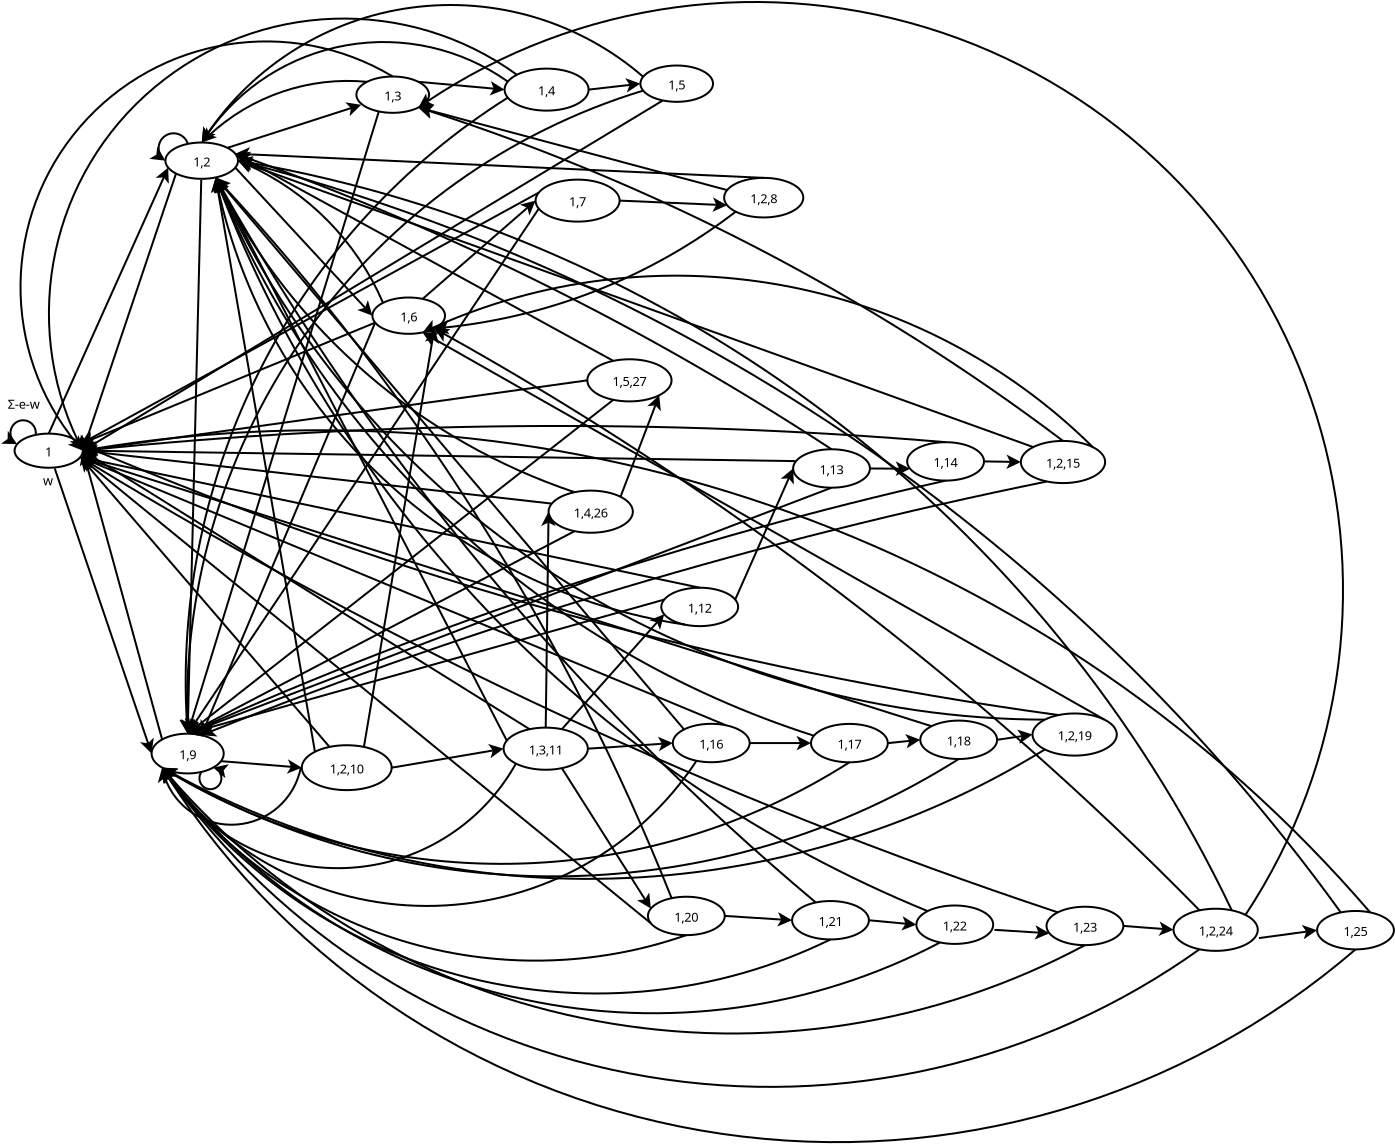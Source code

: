 <?xml version="1.0" encoding="UTF-8"?>
<dia:diagram xmlns:dia="http://www.lysator.liu.se/~alla/dia/">
  <dia:layer name="Background" visible="true" active="true">
    <dia:object type="Flowchart - Ellipse" version="0" id="O0">
      <dia:attribute name="obj_pos">
        <dia:point val="2.293,11.147"/>
      </dia:attribute>
      <dia:attribute name="obj_bb">
        <dia:rectangle val="2.243,11.097;5.757,12.903"/>
      </dia:attribute>
      <dia:attribute name="elem_corner">
        <dia:point val="2.293,11.147"/>
      </dia:attribute>
      <dia:attribute name="elem_width">
        <dia:real val="3.413"/>
      </dia:attribute>
      <dia:attribute name="elem_height">
        <dia:real val="1.707"/>
      </dia:attribute>
      <dia:attribute name="show_background">
        <dia:boolean val="true"/>
      </dia:attribute>
      <dia:attribute name="padding">
        <dia:real val="0.354"/>
      </dia:attribute>
      <dia:attribute name="text">
        <dia:composite type="text">
          <dia:attribute name="string">
            <dia:string>#1#</dia:string>
          </dia:attribute>
          <dia:attribute name="font">
            <dia:font family="sans" style="0" name="Helvetica"/>
          </dia:attribute>
          <dia:attribute name="height">
            <dia:real val="0.8"/>
          </dia:attribute>
          <dia:attribute name="pos">
            <dia:point val="4,12.194"/>
          </dia:attribute>
          <dia:attribute name="color">
            <dia:color val="#000000"/>
          </dia:attribute>
          <dia:attribute name="alignment">
            <dia:enum val="1"/>
          </dia:attribute>
        </dia:composite>
      </dia:attribute>
    </dia:object>
    <dia:object type="Flowchart - Ellipse" version="0" id="O1">
      <dia:attribute name="obj_pos">
        <dia:point val="9.834,-3.408"/>
      </dia:attribute>
      <dia:attribute name="obj_bb">
        <dia:rectangle val="9.784,-3.458;13.516,-1.542"/>
      </dia:attribute>
      <dia:attribute name="elem_corner">
        <dia:point val="9.834,-3.408"/>
      </dia:attribute>
      <dia:attribute name="elem_width">
        <dia:real val="3.632"/>
      </dia:attribute>
      <dia:attribute name="elem_height">
        <dia:real val="1.816"/>
      </dia:attribute>
      <dia:attribute name="show_background">
        <dia:boolean val="true"/>
      </dia:attribute>
      <dia:attribute name="padding">
        <dia:real val="0.354"/>
      </dia:attribute>
      <dia:attribute name="text">
        <dia:composite type="text">
          <dia:attribute name="string">
            <dia:string>#1,2#</dia:string>
          </dia:attribute>
          <dia:attribute name="font">
            <dia:font family="sans" style="0" name="Helvetica"/>
          </dia:attribute>
          <dia:attribute name="height">
            <dia:real val="0.8"/>
          </dia:attribute>
          <dia:attribute name="pos">
            <dia:point val="11.65,-2.306"/>
          </dia:attribute>
          <dia:attribute name="color">
            <dia:color val="#000000"/>
          </dia:attribute>
          <dia:attribute name="alignment">
            <dia:enum val="1"/>
          </dia:attribute>
        </dia:composite>
      </dia:attribute>
    </dia:object>
    <dia:object type="Flowchart - Ellipse" version="0" id="O2">
      <dia:attribute name="obj_pos">
        <dia:point val="9.143,26.15"/>
      </dia:attribute>
      <dia:attribute name="obj_bb">
        <dia:rectangle val="9.093,26.1;12.8,28.188"/>
      </dia:attribute>
      <dia:attribute name="elem_corner">
        <dia:point val="9.143,26.15"/>
      </dia:attribute>
      <dia:attribute name="elem_width">
        <dia:real val="3.607"/>
      </dia:attribute>
      <dia:attribute name="elem_height">
        <dia:real val="1.988"/>
      </dia:attribute>
      <dia:attribute name="show_background">
        <dia:boolean val="true"/>
      </dia:attribute>
      <dia:attribute name="padding">
        <dia:real val="0.354"/>
      </dia:attribute>
      <dia:attribute name="text">
        <dia:composite type="text">
          <dia:attribute name="string">
            <dia:string>#1,9#</dia:string>
          </dia:attribute>
          <dia:attribute name="font">
            <dia:font family="sans" style="0" name="Helvetica"/>
          </dia:attribute>
          <dia:attribute name="height">
            <dia:real val="0.8"/>
          </dia:attribute>
          <dia:attribute name="pos">
            <dia:point val="10.947,27.338"/>
          </dia:attribute>
          <dia:attribute name="color">
            <dia:color val="#000000"/>
          </dia:attribute>
          <dia:attribute name="alignment">
            <dia:enum val="1"/>
          </dia:attribute>
        </dia:composite>
      </dia:attribute>
    </dia:object>
    <dia:object type="Standard - Line" version="0" id="O3">
      <dia:attribute name="obj_pos">
        <dia:point val="4,11.147"/>
      </dia:attribute>
      <dia:attribute name="obj_bb">
        <dia:rectangle val="3.934,-2.255;10.066,11.213"/>
      </dia:attribute>
      <dia:attribute name="conn_endpoints">
        <dia:point val="4,11.147"/>
        <dia:point val="9.972,-2.153"/>
      </dia:attribute>
      <dia:attribute name="numcp">
        <dia:int val="1"/>
      </dia:attribute>
      <dia:attribute name="end_arrow">
        <dia:enum val="22"/>
      </dia:attribute>
      <dia:attribute name="end_arrow_length">
        <dia:real val="0.5"/>
      </dia:attribute>
      <dia:attribute name="end_arrow_width">
        <dia:real val="0.5"/>
      </dia:attribute>
      <dia:connections>
        <dia:connection handle="0" to="O0" connection="4"/>
        <dia:connection handle="1" to="O1" connection="9"/>
      </dia:connections>
    </dia:object>
    <dia:object type="Standard - Arc" version="0" id="O4">
      <dia:attribute name="obj_pos">
        <dia:point val="3.347,11.212"/>
      </dia:attribute>
      <dia:attribute name="obj_bb">
        <dia:rectangle val="1.614,10.431;3.414,11.741"/>
      </dia:attribute>
      <dia:attribute name="conn_endpoints">
        <dia:point val="3.347,11.212"/>
        <dia:point val="2.423,11.673"/>
      </dia:attribute>
      <dia:attribute name="curve_distance">
        <dia:real val="1.0"/>
      </dia:attribute>
      <dia:attribute name="end_arrow">
        <dia:enum val="22"/>
      </dia:attribute>
      <dia:attribute name="end_arrow_length">
        <dia:real val="0.5"/>
      </dia:attribute>
      <dia:attribute name="end_arrow_width">
        <dia:real val="0.5"/>
      </dia:attribute>
      <dia:connections>
        <dia:connection handle="0" to="O0" connection="5"/>
        <dia:connection handle="1" to="O0" connection="7"/>
      </dia:connections>
    </dia:object>
    <dia:object type="Standard - Text" version="1" id="O5">
      <dia:attribute name="obj_pos">
        <dia:point val="1.95,9.9"/>
      </dia:attribute>
      <dia:attribute name="obj_bb">
        <dia:rectangle val="1.95,9.287;3.749,10.088"/>
      </dia:attribute>
      <dia:attribute name="text">
        <dia:composite type="text">
          <dia:attribute name="string">
            <dia:string>#Σ-e-w#</dia:string>
          </dia:attribute>
          <dia:attribute name="font">
            <dia:font family="sans" style="0" name="Helvetica"/>
          </dia:attribute>
          <dia:attribute name="height">
            <dia:real val="0.8"/>
          </dia:attribute>
          <dia:attribute name="pos">
            <dia:point val="1.95,9.9"/>
          </dia:attribute>
          <dia:attribute name="color">
            <dia:color val="#000000"/>
          </dia:attribute>
          <dia:attribute name="alignment">
            <dia:enum val="0"/>
          </dia:attribute>
        </dia:composite>
      </dia:attribute>
      <dia:attribute name="valign">
        <dia:enum val="3"/>
      </dia:attribute>
    </dia:object>
    <dia:object type="Standard - Line" version="0" id="O6">
      <dia:attribute name="obj_pos">
        <dia:point val="4.302,12.888"/>
      </dia:attribute>
      <dia:attribute name="obj_bb">
        <dia:rectangle val="4.238,12.825;9.29,27.25"/>
      </dia:attribute>
      <dia:attribute name="conn_endpoints">
        <dia:point val="4.302,12.888"/>
        <dia:point val="9.143,27.144"/>
      </dia:attribute>
      <dia:attribute name="numcp">
        <dia:int val="1"/>
      </dia:attribute>
      <dia:attribute name="end_arrow">
        <dia:enum val="22"/>
      </dia:attribute>
      <dia:attribute name="end_arrow_length">
        <dia:real val="0.5"/>
      </dia:attribute>
      <dia:attribute name="end_arrow_width">
        <dia:real val="0.5"/>
      </dia:attribute>
      <dia:connections>
        <dia:connection handle="0" to="O0" connection="16"/>
        <dia:connection handle="1" to="O2" connection="8"/>
      </dia:connections>
    </dia:object>
    <dia:object type="Flowchart - Ellipse" version="0" id="O7">
      <dia:attribute name="obj_pos">
        <dia:point val="19.384,-6.708"/>
      </dia:attribute>
      <dia:attribute name="obj_bb">
        <dia:rectangle val="19.334,-6.758;23.066,-4.842"/>
      </dia:attribute>
      <dia:attribute name="elem_corner">
        <dia:point val="19.384,-6.708"/>
      </dia:attribute>
      <dia:attribute name="elem_width">
        <dia:real val="3.632"/>
      </dia:attribute>
      <dia:attribute name="elem_height">
        <dia:real val="1.816"/>
      </dia:attribute>
      <dia:attribute name="show_background">
        <dia:boolean val="true"/>
      </dia:attribute>
      <dia:attribute name="padding">
        <dia:real val="0.354"/>
      </dia:attribute>
      <dia:attribute name="text">
        <dia:composite type="text">
          <dia:attribute name="string">
            <dia:string>#1,3#</dia:string>
          </dia:attribute>
          <dia:attribute name="font">
            <dia:font family="sans" style="0" name="Helvetica"/>
          </dia:attribute>
          <dia:attribute name="height">
            <dia:real val="0.8"/>
          </dia:attribute>
          <dia:attribute name="pos">
            <dia:point val="21.2,-5.606"/>
          </dia:attribute>
          <dia:attribute name="color">
            <dia:color val="#000000"/>
          </dia:attribute>
          <dia:attribute name="alignment">
            <dia:enum val="1"/>
          </dia:attribute>
        </dia:composite>
      </dia:attribute>
    </dia:object>
    <dia:object type="Flowchart - Ellipse" version="0" id="O8">
      <dia:attribute name="obj_pos">
        <dia:point val="20.184,4.342"/>
      </dia:attribute>
      <dia:attribute name="obj_bb">
        <dia:rectangle val="20.134,4.292;23.866,6.208"/>
      </dia:attribute>
      <dia:attribute name="elem_corner">
        <dia:point val="20.184,4.342"/>
      </dia:attribute>
      <dia:attribute name="elem_width">
        <dia:real val="3.632"/>
      </dia:attribute>
      <dia:attribute name="elem_height">
        <dia:real val="1.816"/>
      </dia:attribute>
      <dia:attribute name="show_background">
        <dia:boolean val="true"/>
      </dia:attribute>
      <dia:attribute name="padding">
        <dia:real val="0.354"/>
      </dia:attribute>
      <dia:attribute name="text">
        <dia:composite type="text">
          <dia:attribute name="string">
            <dia:string>#1,6#</dia:string>
          </dia:attribute>
          <dia:attribute name="font">
            <dia:font family="sans" style="0" name="Helvetica"/>
          </dia:attribute>
          <dia:attribute name="height">
            <dia:real val="0.8"/>
          </dia:attribute>
          <dia:attribute name="pos">
            <dia:point val="22,5.444"/>
          </dia:attribute>
          <dia:attribute name="color">
            <dia:color val="#000000"/>
          </dia:attribute>
          <dia:attribute name="alignment">
            <dia:enum val="1"/>
          </dia:attribute>
        </dia:composite>
      </dia:attribute>
    </dia:object>
    <dia:object type="Standard - Line" version="0" id="O9">
      <dia:attribute name="obj_pos">
        <dia:point val="12.934,-3.142"/>
      </dia:attribute>
      <dia:attribute name="obj_bb">
        <dia:rectangle val="12.871,-5.451;19.732,-3.079"/>
      </dia:attribute>
      <dia:attribute name="conn_endpoints">
        <dia:point val="12.934,-3.142"/>
        <dia:point val="19.625,-5.294"/>
      </dia:attribute>
      <dia:attribute name="numcp">
        <dia:int val="1"/>
      </dia:attribute>
      <dia:attribute name="end_arrow">
        <dia:enum val="22"/>
      </dia:attribute>
      <dia:attribute name="end_arrow_length">
        <dia:real val="0.5"/>
      </dia:attribute>
      <dia:attribute name="end_arrow_width">
        <dia:real val="0.5"/>
      </dia:attribute>
      <dia:connections>
        <dia:connection handle="0" to="O1" connection="2"/>
        <dia:connection handle="1" to="O7" connection="16"/>
      </dia:connections>
    </dia:object>
    <dia:object type="Standard - Line" version="0" id="O10">
      <dia:attribute name="obj_pos">
        <dia:point val="13.328,-2.153"/>
      </dia:attribute>
      <dia:attribute name="obj_bb">
        <dia:rectangle val="13.257,-2.223;20.26,5.332"/>
      </dia:attribute>
      <dia:attribute name="conn_endpoints">
        <dia:point val="13.328,-2.153"/>
        <dia:point val="20.184,5.25"/>
      </dia:attribute>
      <dia:attribute name="numcp">
        <dia:int val="1"/>
      </dia:attribute>
      <dia:attribute name="end_arrow">
        <dia:enum val="22"/>
      </dia:attribute>
      <dia:attribute name="end_arrow_length">
        <dia:real val="0.5"/>
      </dia:attribute>
      <dia:attribute name="end_arrow_width">
        <dia:real val="0.5"/>
      </dia:attribute>
      <dia:connections>
        <dia:connection handle="0" to="O1" connection="15"/>
        <dia:connection handle="1" to="O8" connection="8"/>
      </dia:connections>
    </dia:object>
    <dia:object type="Flowchart - Ellipse" version="0" id="O11">
      <dia:attribute name="obj_pos">
        <dia:point val="16.654,26.727"/>
      </dia:attribute>
      <dia:attribute name="obj_bb">
        <dia:rectangle val="16.604,26.677;21.196,29.023"/>
      </dia:attribute>
      <dia:attribute name="elem_corner">
        <dia:point val="16.654,26.727"/>
      </dia:attribute>
      <dia:attribute name="elem_width">
        <dia:real val="4.493"/>
      </dia:attribute>
      <dia:attribute name="elem_height">
        <dia:real val="2.246"/>
      </dia:attribute>
      <dia:attribute name="show_background">
        <dia:boolean val="true"/>
      </dia:attribute>
      <dia:attribute name="padding">
        <dia:real val="0.354"/>
      </dia:attribute>
      <dia:attribute name="text">
        <dia:composite type="text">
          <dia:attribute name="string">
            <dia:string>#1,2,10#</dia:string>
          </dia:attribute>
          <dia:attribute name="font">
            <dia:font family="sans" style="0" name="Helvetica"/>
          </dia:attribute>
          <dia:attribute name="height">
            <dia:real val="0.8"/>
          </dia:attribute>
          <dia:attribute name="pos">
            <dia:point val="18.9,28.044"/>
          </dia:attribute>
          <dia:attribute name="color">
            <dia:color val="#000000"/>
          </dia:attribute>
          <dia:attribute name="alignment">
            <dia:enum val="1"/>
          </dia:attribute>
        </dia:composite>
      </dia:attribute>
    </dia:object>
    <dia:object type="Flowchart - Ellipse" version="0" id="O12">
      <dia:attribute name="obj_pos">
        <dia:point val="26.793,-7.103"/>
      </dia:attribute>
      <dia:attribute name="obj_bb">
        <dia:rectangle val="26.743,-7.153;31.045,-4.952"/>
      </dia:attribute>
      <dia:attribute name="elem_corner">
        <dia:point val="26.793,-7.103"/>
      </dia:attribute>
      <dia:attribute name="elem_width">
        <dia:real val="4.202"/>
      </dia:attribute>
      <dia:attribute name="elem_height">
        <dia:real val="2.101"/>
      </dia:attribute>
      <dia:attribute name="show_background">
        <dia:boolean val="true"/>
      </dia:attribute>
      <dia:attribute name="padding">
        <dia:real val="0.354"/>
      </dia:attribute>
      <dia:attribute name="text">
        <dia:composite type="text">
          <dia:attribute name="string">
            <dia:string>#1,4#</dia:string>
          </dia:attribute>
          <dia:attribute name="font">
            <dia:font family="sans" style="0" name="Helvetica"/>
          </dia:attribute>
          <dia:attribute name="height">
            <dia:real val="0.8"/>
          </dia:attribute>
          <dia:attribute name="pos">
            <dia:point val="28.894,-5.859"/>
          </dia:attribute>
          <dia:attribute name="color">
            <dia:color val="#000000"/>
          </dia:attribute>
          <dia:attribute name="alignment">
            <dia:enum val="1"/>
          </dia:attribute>
        </dia:composite>
      </dia:attribute>
    </dia:object>
    <dia:object type="Flowchart - Ellipse" version="0" id="O13">
      <dia:attribute name="obj_pos">
        <dia:point val="28.343,-1.553"/>
      </dia:attribute>
      <dia:attribute name="obj_bb">
        <dia:rectangle val="28.293,-1.603;32.595,0.598"/>
      </dia:attribute>
      <dia:attribute name="elem_corner">
        <dia:point val="28.343,-1.553"/>
      </dia:attribute>
      <dia:attribute name="elem_width">
        <dia:real val="4.202"/>
      </dia:attribute>
      <dia:attribute name="elem_height">
        <dia:real val="2.101"/>
      </dia:attribute>
      <dia:attribute name="show_background">
        <dia:boolean val="true"/>
      </dia:attribute>
      <dia:attribute name="padding">
        <dia:real val="0.354"/>
      </dia:attribute>
      <dia:attribute name="text">
        <dia:composite type="text">
          <dia:attribute name="string">
            <dia:string>#1,7#</dia:string>
          </dia:attribute>
          <dia:attribute name="font">
            <dia:font family="sans" style="0" name="Helvetica"/>
          </dia:attribute>
          <dia:attribute name="height">
            <dia:real val="0.8"/>
          </dia:attribute>
          <dia:attribute name="pos">
            <dia:point val="30.444,-0.309"/>
          </dia:attribute>
          <dia:attribute name="color">
            <dia:color val="#000000"/>
          </dia:attribute>
          <dia:attribute name="alignment">
            <dia:enum val="1"/>
          </dia:attribute>
        </dia:composite>
      </dia:attribute>
    </dia:object>
    <dia:object type="Flowchart - Ellipse" version="0" id="O14">
      <dia:attribute name="obj_pos">
        <dia:point val="26.743,25.847"/>
      </dia:attribute>
      <dia:attribute name="obj_bb">
        <dia:rectangle val="26.693,25.797;31.007,28.003"/>
      </dia:attribute>
      <dia:attribute name="elem_corner">
        <dia:point val="26.743,25.847"/>
      </dia:attribute>
      <dia:attribute name="elem_width">
        <dia:real val="4.214"/>
      </dia:attribute>
      <dia:attribute name="elem_height">
        <dia:real val="2.107"/>
      </dia:attribute>
      <dia:attribute name="show_background">
        <dia:boolean val="true"/>
      </dia:attribute>
      <dia:attribute name="padding">
        <dia:real val="0.354"/>
      </dia:attribute>
      <dia:attribute name="text">
        <dia:composite type="text">
          <dia:attribute name="string">
            <dia:string>#1,3,11#</dia:string>
          </dia:attribute>
          <dia:attribute name="font">
            <dia:font family="sans" style="0" name="Helvetica"/>
          </dia:attribute>
          <dia:attribute name="height">
            <dia:real val="0.8"/>
          </dia:attribute>
          <dia:attribute name="pos">
            <dia:point val="28.85,27.094"/>
          </dia:attribute>
          <dia:attribute name="color">
            <dia:color val="#000000"/>
          </dia:attribute>
          <dia:attribute name="alignment">
            <dia:enum val="1"/>
          </dia:attribute>
        </dia:composite>
      </dia:attribute>
    </dia:object>
    <dia:object type="Flowchart - Ellipse" version="0" id="O15">
      <dia:attribute name="obj_pos">
        <dia:point val="33.584,-7.258"/>
      </dia:attribute>
      <dia:attribute name="obj_bb">
        <dia:rectangle val="33.534,-7.308;37.266,-5.392"/>
      </dia:attribute>
      <dia:attribute name="elem_corner">
        <dia:point val="33.584,-7.258"/>
      </dia:attribute>
      <dia:attribute name="elem_width">
        <dia:real val="3.632"/>
      </dia:attribute>
      <dia:attribute name="elem_height">
        <dia:real val="1.816"/>
      </dia:attribute>
      <dia:attribute name="border_width">
        <dia:real val="0.1"/>
      </dia:attribute>
      <dia:attribute name="show_background">
        <dia:boolean val="true"/>
      </dia:attribute>
      <dia:attribute name="padding">
        <dia:real val="0.354"/>
      </dia:attribute>
      <dia:attribute name="text">
        <dia:composite type="text">
          <dia:attribute name="string">
            <dia:string>#1,5#</dia:string>
          </dia:attribute>
          <dia:attribute name="font">
            <dia:font family="sans" style="0" name="Helvetica"/>
          </dia:attribute>
          <dia:attribute name="height">
            <dia:real val="0.8"/>
          </dia:attribute>
          <dia:attribute name="pos">
            <dia:point val="35.4,-6.156"/>
          </dia:attribute>
          <dia:attribute name="color">
            <dia:color val="#000000"/>
          </dia:attribute>
          <dia:attribute name="alignment">
            <dia:enum val="1"/>
          </dia:attribute>
        </dia:composite>
      </dia:attribute>
    </dia:object>
    <dia:object type="Flowchart - Ellipse" version="0" id="O16">
      <dia:attribute name="obj_pos">
        <dia:point val="37.771,-1.64"/>
      </dia:attribute>
      <dia:attribute name="obj_bb">
        <dia:rectangle val="37.721,-1.69;41.779,0.39"/>
      </dia:attribute>
      <dia:attribute name="elem_corner">
        <dia:point val="37.771,-1.64"/>
      </dia:attribute>
      <dia:attribute name="elem_width">
        <dia:real val="3.958"/>
      </dia:attribute>
      <dia:attribute name="elem_height">
        <dia:real val="1.979"/>
      </dia:attribute>
      <dia:attribute name="show_background">
        <dia:boolean val="true"/>
      </dia:attribute>
      <dia:attribute name="padding">
        <dia:real val="0.354"/>
      </dia:attribute>
      <dia:attribute name="text">
        <dia:composite type="text">
          <dia:attribute name="string">
            <dia:string>#1,2,8#</dia:string>
          </dia:attribute>
          <dia:attribute name="font">
            <dia:font family="sans" style="0" name="Helvetica"/>
          </dia:attribute>
          <dia:attribute name="height">
            <dia:real val="0.8"/>
          </dia:attribute>
          <dia:attribute name="pos">
            <dia:point val="39.75,-0.456"/>
          </dia:attribute>
          <dia:attribute name="color">
            <dia:color val="#000000"/>
          </dia:attribute>
          <dia:attribute name="alignment">
            <dia:enum val="1"/>
          </dia:attribute>
        </dia:composite>
      </dia:attribute>
    </dia:object>
    <dia:object type="Flowchart - Ellipse" version="0" id="O17">
      <dia:attribute name="obj_pos">
        <dia:point val="28.993,13.997"/>
      </dia:attribute>
      <dia:attribute name="obj_bb">
        <dia:rectangle val="28.943,13.947;33.257,16.153"/>
      </dia:attribute>
      <dia:attribute name="elem_corner">
        <dia:point val="28.993,13.997"/>
      </dia:attribute>
      <dia:attribute name="elem_width">
        <dia:real val="4.214"/>
      </dia:attribute>
      <dia:attribute name="elem_height">
        <dia:real val="2.107"/>
      </dia:attribute>
      <dia:attribute name="show_background">
        <dia:boolean val="true"/>
      </dia:attribute>
      <dia:attribute name="padding">
        <dia:real val="0.354"/>
      </dia:attribute>
      <dia:attribute name="text">
        <dia:composite type="text">
          <dia:attribute name="string">
            <dia:string>#1,4,26#</dia:string>
          </dia:attribute>
          <dia:attribute name="font">
            <dia:font family="sans" style="0" name="Helvetica"/>
          </dia:attribute>
          <dia:attribute name="height">
            <dia:real val="0.8"/>
          </dia:attribute>
          <dia:attribute name="pos">
            <dia:point val="31.1,15.244"/>
          </dia:attribute>
          <dia:attribute name="color">
            <dia:color val="#000000"/>
          </dia:attribute>
          <dia:attribute name="alignment">
            <dia:enum val="1"/>
          </dia:attribute>
        </dia:composite>
      </dia:attribute>
    </dia:object>
    <dia:object type="Standard - Line" version="0" id="O18">
      <dia:attribute name="obj_pos">
        <dia:point val="11.627,-1.545"/>
      </dia:attribute>
      <dia:attribute name="obj_bb">
        <dia:rectangle val="10.6,-1.596;11.678,26.262"/>
      </dia:attribute>
      <dia:attribute name="conn_endpoints">
        <dia:point val="11.627,-1.545"/>
        <dia:point val="10.947,26.15"/>
      </dia:attribute>
      <dia:attribute name="numcp">
        <dia:int val="1"/>
      </dia:attribute>
      <dia:attribute name="end_arrow">
        <dia:enum val="22"/>
      </dia:attribute>
      <dia:attribute name="end_arrow_length">
        <dia:real val="0.5"/>
      </dia:attribute>
      <dia:attribute name="end_arrow_width">
        <dia:real val="0.5"/>
      </dia:attribute>
      <dia:connections>
        <dia:connection handle="0" to="O1" connection="16"/>
        <dia:connection handle="1" to="O2" connection="4"/>
      </dia:connections>
    </dia:object>
    <dia:object type="Standard - Arc" version="0" id="O19">
      <dia:attribute name="obj_pos">
        <dia:point val="19.916,-6.442"/>
      </dia:attribute>
      <dia:attribute name="obj_bb">
        <dia:rectangle val="11.586,-6.538;19.98,-3.344"/>
      </dia:attribute>
      <dia:attribute name="conn_endpoints">
        <dia:point val="19.916,-6.442"/>
        <dia:point val="11.65,-3.408"/>
      </dia:attribute>
      <dia:attribute name="curve_distance">
        <dia:real val="1"/>
      </dia:attribute>
      <dia:attribute name="end_arrow">
        <dia:enum val="22"/>
      </dia:attribute>
      <dia:attribute name="end_arrow_length">
        <dia:real val="0.5"/>
      </dia:attribute>
      <dia:attribute name="end_arrow_width">
        <dia:real val="0.5"/>
      </dia:attribute>
      <dia:connections>
        <dia:connection handle="0" to="O7" connection="6"/>
        <dia:connection handle="1" to="O1" connection="4"/>
      </dia:connections>
    </dia:object>
    <dia:object type="Standard - Line" version="0" id="O20">
      <dia:attribute name="obj_pos">
        <dia:point val="22.484,-6.442"/>
      </dia:attribute>
      <dia:attribute name="obj_bb">
        <dia:rectangle val="22.43,-6.496;26.905,-5.748"/>
      </dia:attribute>
      <dia:attribute name="conn_endpoints">
        <dia:point val="22.484,-6.442"/>
        <dia:point val="26.793,-6.053"/>
      </dia:attribute>
      <dia:attribute name="numcp">
        <dia:int val="1"/>
      </dia:attribute>
      <dia:attribute name="end_arrow">
        <dia:enum val="22"/>
      </dia:attribute>
      <dia:attribute name="end_arrow_length">
        <dia:real val="0.5"/>
      </dia:attribute>
      <dia:attribute name="end_arrow_width">
        <dia:real val="0.5"/>
      </dia:attribute>
      <dia:connections>
        <dia:connection handle="0" to="O7" connection="2"/>
        <dia:connection handle="1" to="O12" connection="8"/>
      </dia:connections>
    </dia:object>
    <dia:object type="Standard - Line" version="0" id="O21">
      <dia:attribute name="obj_pos">
        <dia:point val="22.695,4.411"/>
      </dia:attribute>
      <dia:attribute name="obj_bb">
        <dia:rectangle val="22.624,-0.576;28.428,4.482"/>
      </dia:attribute>
      <dia:attribute name="conn_endpoints">
        <dia:point val="22.695,4.411"/>
        <dia:point val="28.343,-0.503"/>
      </dia:attribute>
      <dia:attribute name="numcp">
        <dia:int val="1"/>
      </dia:attribute>
      <dia:attribute name="end_arrow">
        <dia:enum val="22"/>
      </dia:attribute>
      <dia:attribute name="end_arrow_length">
        <dia:real val="0.5"/>
      </dia:attribute>
      <dia:attribute name="end_arrow_width">
        <dia:real val="0.5"/>
      </dia:attribute>
      <dia:connections>
        <dia:connection handle="0" to="O8" connection="3"/>
        <dia:connection handle="1" to="O13" connection="8"/>
      </dia:connections>
    </dia:object>
    <dia:object type="Standard - Arc" version="0" id="O22">
      <dia:attribute name="obj_pos">
        <dia:point val="10.955,-3.339"/>
      </dia:attribute>
      <dia:attribute name="obj_bb">
        <dia:rectangle val="9.03,-3.919;11.025,-2.43"/>
      </dia:attribute>
      <dia:attribute name="conn_endpoints">
        <dia:point val="10.955,-3.339"/>
        <dia:point val="9.834,-2.5"/>
      </dia:attribute>
      <dia:attribute name="curve_distance">
        <dia:real val="1"/>
      </dia:attribute>
      <dia:attribute name="end_arrow">
        <dia:enum val="22"/>
      </dia:attribute>
      <dia:attribute name="end_arrow_length">
        <dia:real val="0.5"/>
      </dia:attribute>
      <dia:attribute name="end_arrow_width">
        <dia:real val="0.5"/>
      </dia:attribute>
      <dia:connections>
        <dia:connection handle="0" to="O1" connection="5"/>
        <dia:connection handle="1" to="O1" connection="8"/>
      </dia:connections>
    </dia:object>
    <dia:object type="Standard - Line" version="0" id="O23">
      <dia:attribute name="obj_pos">
        <dia:point val="12.613,27.524"/>
      </dia:attribute>
      <dia:attribute name="obj_bb">
        <dia:rectangle val="12.559,27.44;16.765,28.162"/>
      </dia:attribute>
      <dia:attribute name="conn_endpoints">
        <dia:point val="12.613,27.524"/>
        <dia:point val="16.654,27.85"/>
      </dia:attribute>
      <dia:attribute name="numcp">
        <dia:int val="1"/>
      </dia:attribute>
      <dia:attribute name="end_arrow">
        <dia:enum val="22"/>
      </dia:attribute>
      <dia:attribute name="end_arrow_length">
        <dia:real val="0.5"/>
      </dia:attribute>
      <dia:attribute name="end_arrow_width">
        <dia:real val="0.5"/>
      </dia:attribute>
      <dia:connections>
        <dia:connection handle="0" to="O2" connection="15"/>
        <dia:connection handle="1" to="O11" connection="8"/>
      </dia:connections>
    </dia:object>
    <dia:object type="Standard - Arc" version="0" id="O24">
      <dia:attribute name="obj_pos">
        <dia:point val="11.637,28.062"/>
      </dia:attribute>
      <dia:attribute name="obj_bb">
        <dia:rectangle val="11.487,27.677;13.013,28.977"/>
      </dia:attribute>
      <dia:attribute name="conn_endpoints">
        <dia:point val="11.637,28.062"/>
        <dia:point val="12.222,27.847"/>
      </dia:attribute>
      <dia:attribute name="curve_distance">
        <dia:real val="1"/>
      </dia:attribute>
      <dia:attribute name="end_arrow">
        <dia:enum val="22"/>
      </dia:attribute>
      <dia:attribute name="end_arrow_length">
        <dia:real val="0.5"/>
      </dia:attribute>
      <dia:attribute name="end_arrow_width">
        <dia:real val="0.5"/>
      </dia:attribute>
      <dia:connections>
        <dia:connection handle="0" to="O2" connection="13"/>
        <dia:connection handle="1" to="O2" connection="14"/>
      </dia:connections>
    </dia:object>
    <dia:object type="Standard - Line" version="0" id="O25">
      <dia:attribute name="obj_pos">
        <dia:point val="20.505,-4.961"/>
      </dia:attribute>
      <dia:attribute name="obj_bb">
        <dia:rectangle val="10.78,-5.024;20.567,26.257"/>
      </dia:attribute>
      <dia:attribute name="conn_endpoints">
        <dia:point val="20.505,-4.961"/>
        <dia:point val="10.947,26.15"/>
      </dia:attribute>
      <dia:attribute name="numcp">
        <dia:int val="1"/>
      </dia:attribute>
      <dia:attribute name="end_arrow">
        <dia:enum val="22"/>
      </dia:attribute>
      <dia:attribute name="end_arrow_length">
        <dia:real val="0.5"/>
      </dia:attribute>
      <dia:attribute name="end_arrow_width">
        <dia:real val="0.5"/>
      </dia:attribute>
      <dia:connections>
        <dia:connection handle="0" to="O7" connection="11"/>
        <dia:connection handle="1" to="O2" connection="4"/>
      </dia:connections>
    </dia:object>
    <dia:object type="Standard - Arc" version="0" id="O26">
      <dia:attribute name="obj_pos">
        <dia:point val="20.716,4.608"/>
      </dia:attribute>
      <dia:attribute name="obj_bb">
        <dia:rectangle val="13.395,-2.571;20.787,4.679"/>
      </dia:attribute>
      <dia:attribute name="conn_endpoints">
        <dia:point val="20.716,4.608"/>
        <dia:point val="13.466,-2.5"/>
      </dia:attribute>
      <dia:attribute name="curve_distance">
        <dia:real val="1"/>
      </dia:attribute>
      <dia:attribute name="end_arrow">
        <dia:enum val="22"/>
      </dia:attribute>
      <dia:attribute name="end_arrow_length">
        <dia:real val="0.5"/>
      </dia:attribute>
      <dia:attribute name="end_arrow_width">
        <dia:real val="0.5"/>
      </dia:attribute>
      <dia:connections>
        <dia:connection handle="0" to="O8" connection="6"/>
        <dia:connection handle="1" to="O1" connection="0"/>
      </dia:connections>
    </dia:object>
    <dia:object type="Standard - Line" version="0" id="O27">
      <dia:attribute name="obj_pos">
        <dia:point val="20.322,5.597"/>
      </dia:attribute>
      <dia:attribute name="obj_bb">
        <dia:rectangle val="11.53,5.532;20.388,26.329"/>
      </dia:attribute>
      <dia:attribute name="conn_endpoints">
        <dia:point val="20.322,5.597"/>
        <dia:point val="11.637,26.226"/>
      </dia:attribute>
      <dia:attribute name="numcp">
        <dia:int val="1"/>
      </dia:attribute>
      <dia:attribute name="end_arrow">
        <dia:enum val="22"/>
      </dia:attribute>
      <dia:attribute name="end_arrow_length">
        <dia:real val="0.5"/>
      </dia:attribute>
      <dia:attribute name="end_arrow_width">
        <dia:real val="0.5"/>
      </dia:attribute>
      <dia:connections>
        <dia:connection handle="0" to="O8" connection="9"/>
        <dia:connection handle="1" to="O2" connection="3"/>
      </dia:connections>
    </dia:object>
    <dia:object type="Standard - Line" version="0" id="O28">
      <dia:attribute name="obj_pos">
        <dia:point val="10.366,-1.858"/>
      </dia:attribute>
      <dia:attribute name="obj_bb">
        <dia:rectangle val="5.558,-1.921;10.429,12.106"/>
      </dia:attribute>
      <dia:attribute name="conn_endpoints">
        <dia:point val="10.366,-1.858"/>
        <dia:point val="5.707,12"/>
      </dia:attribute>
      <dia:attribute name="numcp">
        <dia:int val="1"/>
      </dia:attribute>
      <dia:attribute name="end_arrow">
        <dia:enum val="22"/>
      </dia:attribute>
      <dia:attribute name="end_arrow_length">
        <dia:real val="0.5"/>
      </dia:attribute>
      <dia:attribute name="end_arrow_width">
        <dia:real val="0.5"/>
      </dia:attribute>
      <dia:connections>
        <dia:connection handle="0" to="O1" connection="10"/>
        <dia:connection handle="1" to="O0" connection="0"/>
      </dia:connections>
    </dia:object>
    <dia:object type="Standard - Line" version="0" id="O29">
      <dia:attribute name="obj_pos">
        <dia:point val="9.671,26.441"/>
      </dia:attribute>
      <dia:attribute name="obj_bb">
        <dia:rectangle val="5.52,11.892;9.733,26.503"/>
      </dia:attribute>
      <dia:attribute name="conn_endpoints">
        <dia:point val="9.671,26.441"/>
        <dia:point val="5.707,12"/>
      </dia:attribute>
      <dia:attribute name="numcp">
        <dia:int val="1"/>
      </dia:attribute>
      <dia:attribute name="end_arrow">
        <dia:enum val="22"/>
      </dia:attribute>
      <dia:attribute name="end_arrow_length">
        <dia:real val="0.5"/>
      </dia:attribute>
      <dia:attribute name="end_arrow_width">
        <dia:real val="0.5"/>
      </dia:attribute>
      <dia:connections>
        <dia:connection handle="0" to="O2" connection="6"/>
        <dia:connection handle="1" to="O0" connection="0"/>
      </dia:connections>
    </dia:object>
    <dia:object type="Standard - Arc" version="0" id="O30">
      <dia:attribute name="obj_pos">
        <dia:point val="21.2,-6.708"/>
      </dia:attribute>
      <dia:attribute name="obj_bb">
        <dia:rectangle val="2.539,-8.512;21.27,12.07"/>
      </dia:attribute>
      <dia:attribute name="conn_endpoints">
        <dia:point val="21.2,-6.708"/>
        <dia:point val="5.707,12"/>
      </dia:attribute>
      <dia:attribute name="curve_distance">
        <dia:real val="10.44"/>
      </dia:attribute>
      <dia:attribute name="end_arrow">
        <dia:enum val="22"/>
      </dia:attribute>
      <dia:attribute name="end_arrow_length">
        <dia:real val="0.5"/>
      </dia:attribute>
      <dia:attribute name="end_arrow_width">
        <dia:real val="0.5"/>
      </dia:attribute>
      <dia:connections>
        <dia:connection handle="0" to="O7" connection="4"/>
        <dia:connection handle="1" to="O0" connection="0"/>
      </dia:connections>
    </dia:object>
    <dia:object type="Standard - Arc" version="0" id="O31">
      <dia:attribute name="obj_pos">
        <dia:point val="26.953,-6.455"/>
      </dia:attribute>
      <dia:attribute name="obj_bb">
        <dia:rectangle val="11.591,-8.482;27.012,-3.349"/>
      </dia:attribute>
      <dia:attribute name="conn_endpoints">
        <dia:point val="26.953,-6.455"/>
        <dia:point val="11.65,-3.408"/>
      </dia:attribute>
      <dia:attribute name="curve_distance">
        <dia:real val="3.358"/>
      </dia:attribute>
      <dia:attribute name="end_arrow">
        <dia:enum val="22"/>
      </dia:attribute>
      <dia:attribute name="end_arrow_length">
        <dia:real val="0.5"/>
      </dia:attribute>
      <dia:attribute name="end_arrow_width">
        <dia:real val="0.5"/>
      </dia:attribute>
      <dia:connections>
        <dia:connection handle="0" to="O12" connection="7"/>
        <dia:connection handle="1" to="O1" connection="4"/>
      </dia:connections>
    </dia:object>
    <dia:object type="Standard - Arc" version="0" id="O32">
      <dia:attribute name="obj_pos">
        <dia:point val="27.409,-6.796"/>
      </dia:attribute>
      <dia:attribute name="obj_bb">
        <dia:rectangle val="3.961,-9.655;27.479,12.07"/>
      </dia:attribute>
      <dia:attribute name="conn_endpoints">
        <dia:point val="27.409,-6.796"/>
        <dia:point val="5.707,12"/>
      </dia:attribute>
      <dia:attribute name="curve_distance">
        <dia:real val="11.389"/>
      </dia:attribute>
      <dia:attribute name="end_arrow">
        <dia:enum val="22"/>
      </dia:attribute>
      <dia:attribute name="end_arrow_length">
        <dia:real val="0.5"/>
      </dia:attribute>
      <dia:attribute name="end_arrow_width">
        <dia:real val="0.5"/>
      </dia:attribute>
      <dia:connections>
        <dia:connection handle="0" to="O12" connection="6"/>
        <dia:connection handle="1" to="O0" connection="0"/>
      </dia:connections>
    </dia:object>
    <dia:object type="Standard - Line" version="0" id="O33">
      <dia:attribute name="obj_pos">
        <dia:point val="20.322,5.597"/>
      </dia:attribute>
      <dia:attribute name="obj_bb">
        <dia:rectangle val="5.473,5.532;20.387,11.785"/>
      </dia:attribute>
      <dia:attribute name="conn_endpoints">
        <dia:point val="20.322,5.597"/>
        <dia:point val="5.577,11.673"/>
      </dia:attribute>
      <dia:attribute name="numcp">
        <dia:int val="1"/>
      </dia:attribute>
      <dia:attribute name="end_arrow">
        <dia:enum val="22"/>
      </dia:attribute>
      <dia:attribute name="end_arrow_length">
        <dia:real val="0.5"/>
      </dia:attribute>
      <dia:attribute name="end_arrow_width">
        <dia:real val="0.5"/>
      </dia:attribute>
      <dia:connections>
        <dia:connection handle="0" to="O8" connection="9"/>
        <dia:connection handle="1" to="O0" connection="1"/>
      </dia:connections>
    </dia:object>
    <dia:object type="Standard - Arc" version="0" id="O34">
      <dia:attribute name="obj_pos">
        <dia:point val="26.953,-5.651"/>
      </dia:attribute>
      <dia:attribute name="obj_bb">
        <dia:rectangle val="10.531,-5.718;27.02,26.217"/>
      </dia:attribute>
      <dia:attribute name="conn_endpoints">
        <dia:point val="26.953,-5.651"/>
        <dia:point val="10.947,26.15"/>
      </dia:attribute>
      <dia:attribute name="curve_distance">
        <dia:real val="4.946"/>
      </dia:attribute>
      <dia:attribute name="end_arrow">
        <dia:enum val="22"/>
      </dia:attribute>
      <dia:attribute name="end_arrow_length">
        <dia:real val="0.5"/>
      </dia:attribute>
      <dia:attribute name="end_arrow_width">
        <dia:real val="0.5"/>
      </dia:attribute>
      <dia:connections>
        <dia:connection handle="0" to="O12" connection="9"/>
        <dia:connection handle="1" to="O2" connection="4"/>
      </dia:connections>
    </dia:object>
    <dia:object type="Standard - Line" version="0" id="O35">
      <dia:attribute name="obj_pos">
        <dia:point val="32.545,-0.503"/>
      </dia:attribute>
      <dia:attribute name="obj_bb">
        <dia:rectangle val="32.493,-0.659;38.033,0.064"/>
      </dia:attribute>
      <dia:attribute name="conn_endpoints">
        <dia:point val="32.545,-0.503"/>
        <dia:point val="37.922,-0.271"/>
      </dia:attribute>
      <dia:attribute name="numcp">
        <dia:int val="1"/>
      </dia:attribute>
      <dia:attribute name="end_arrow">
        <dia:enum val="22"/>
      </dia:attribute>
      <dia:attribute name="end_arrow_length">
        <dia:real val="0.5"/>
      </dia:attribute>
      <dia:attribute name="end_arrow_width">
        <dia:real val="0.5"/>
      </dia:attribute>
      <dia:connections>
        <dia:connection handle="0" to="O13" connection="0"/>
        <dia:connection handle="1" to="O16" connection="9"/>
      </dia:connections>
    </dia:object>
    <dia:object type="Standard - Line" version="0" id="O36">
      <dia:attribute name="obj_pos">
        <dia:point val="28.503,-0.101"/>
      </dia:attribute>
      <dia:attribute name="obj_bb">
        <dia:rectangle val="10.877,-0.17;28.573,26.243"/>
      </dia:attribute>
      <dia:attribute name="conn_endpoints">
        <dia:point val="28.503,-0.101"/>
        <dia:point val="10.947,26.15"/>
      </dia:attribute>
      <dia:attribute name="numcp">
        <dia:int val="1"/>
      </dia:attribute>
      <dia:attribute name="end_arrow">
        <dia:enum val="22"/>
      </dia:attribute>
      <dia:attribute name="end_arrow_length">
        <dia:real val="0.5"/>
      </dia:attribute>
      <dia:attribute name="end_arrow_width">
        <dia:real val="0.5"/>
      </dia:attribute>
      <dia:connections>
        <dia:connection handle="0" to="O13" connection="9"/>
        <dia:connection handle="1" to="O2" connection="4"/>
      </dia:connections>
    </dia:object>
    <dia:object type="Standard - Line" version="0" id="O37">
      <dia:attribute name="obj_pos">
        <dia:point val="28.503,-0.905"/>
      </dia:attribute>
      <dia:attribute name="obj_bb">
        <dia:rectangle val="5.479,-0.973;28.571,11.743"/>
      </dia:attribute>
      <dia:attribute name="conn_endpoints">
        <dia:point val="28.503,-0.905"/>
        <dia:point val="5.577,11.673"/>
      </dia:attribute>
      <dia:attribute name="numcp">
        <dia:int val="1"/>
      </dia:attribute>
      <dia:attribute name="end_arrow">
        <dia:enum val="22"/>
      </dia:attribute>
      <dia:attribute name="end_arrow_length">
        <dia:real val="0.5"/>
      </dia:attribute>
      <dia:attribute name="end_arrow_width">
        <dia:real val="0.5"/>
      </dia:attribute>
      <dia:connections>
        <dia:connection handle="0" to="O13" connection="7"/>
        <dia:connection handle="1" to="O0" connection="1"/>
      </dia:connections>
    </dia:object>
    <dia:object type="Standard - Line" version="0" id="O38">
      <dia:attribute name="obj_pos">
        <dia:point val="21.146,27.85"/>
      </dia:attribute>
      <dia:attribute name="obj_bb">
        <dia:rectangle val="21.089,26.646;26.854,27.908"/>
      </dia:attribute>
      <dia:attribute name="conn_endpoints">
        <dia:point val="21.146,27.85"/>
        <dia:point val="26.743,26.9"/>
      </dia:attribute>
      <dia:attribute name="numcp">
        <dia:int val="1"/>
      </dia:attribute>
      <dia:attribute name="end_arrow">
        <dia:enum val="22"/>
      </dia:attribute>
      <dia:attribute name="end_arrow_length">
        <dia:real val="0.5"/>
      </dia:attribute>
      <dia:attribute name="end_arrow_width">
        <dia:real val="0.5"/>
      </dia:attribute>
      <dia:connections>
        <dia:connection handle="0" to="O11" connection="0"/>
        <dia:connection handle="1" to="O14" connection="8"/>
      </dia:connections>
    </dia:object>
    <dia:object type="Standard - Line" version="0" id="O39">
      <dia:attribute name="obj_pos">
        <dia:point val="17.312,27.056"/>
      </dia:attribute>
      <dia:attribute name="obj_bb">
        <dia:rectangle val="12.093,-1.771;17.369,27.114"/>
      </dia:attribute>
      <dia:attribute name="conn_endpoints">
        <dia:point val="17.312,27.056"/>
        <dia:point val="12.345,-1.661"/>
      </dia:attribute>
      <dia:attribute name="numcp">
        <dia:int val="1"/>
      </dia:attribute>
      <dia:attribute name="end_arrow">
        <dia:enum val="22"/>
      </dia:attribute>
      <dia:attribute name="end_arrow_length">
        <dia:real val="0.5"/>
      </dia:attribute>
      <dia:attribute name="end_arrow_width">
        <dia:real val="0.5"/>
      </dia:attribute>
      <dia:connections>
        <dia:connection handle="0" to="O11" connection="6"/>
        <dia:connection handle="1" to="O1" connection="13"/>
      </dia:connections>
    </dia:object>
    <dia:object type="Standard - Arc" version="0" id="O40">
      <dia:attribute name="obj_pos">
        <dia:point val="18.9,27.85"/>
      </dia:attribute>
      <dia:attribute name="obj_bb">
        <dia:rectangle val="9.621,27.797;18.95,30.753"/>
      </dia:attribute>
      <dia:attribute name="conn_endpoints">
        <dia:point val="18.9,27.85"/>
        <dia:point val="9.671,27.847"/>
      </dia:attribute>
      <dia:attribute name="curve_distance">
        <dia:real val="-2.855"/>
      </dia:attribute>
      <dia:attribute name="end_arrow">
        <dia:enum val="22"/>
      </dia:attribute>
      <dia:attribute name="end_arrow_length">
        <dia:real val="0.5"/>
      </dia:attribute>
      <dia:attribute name="end_arrow_width">
        <dia:real val="0.5"/>
      </dia:attribute>
      <dia:connections>
        <dia:connection handle="0" to="O11" connection="16"/>
        <dia:connection handle="1" to="O2" connection="10"/>
      </dia:connections>
    </dia:object>
    <dia:object type="Standard - Line" version="0" id="O41">
      <dia:attribute name="obj_pos">
        <dia:point val="19.76,26.812"/>
      </dia:attribute>
      <dia:attribute name="obj_bb">
        <dia:rectangle val="19.702,5.782;23.539,26.87"/>
      </dia:attribute>
      <dia:attribute name="conn_endpoints">
        <dia:point val="19.76,26.812"/>
        <dia:point val="23.284,5.892"/>
      </dia:attribute>
      <dia:attribute name="numcp">
        <dia:int val="1"/>
      </dia:attribute>
      <dia:attribute name="end_arrow">
        <dia:enum val="22"/>
      </dia:attribute>
      <dia:attribute name="end_arrow_length">
        <dia:real val="0.5"/>
      </dia:attribute>
      <dia:attribute name="end_arrow_width">
        <dia:real val="0.5"/>
      </dia:attribute>
      <dia:connections>
        <dia:connection handle="0" to="O11" connection="3"/>
        <dia:connection handle="1" to="O8" connection="14"/>
      </dia:connections>
    </dia:object>
    <dia:object type="Standard - Line" version="0" id="O42">
      <dia:attribute name="obj_pos">
        <dia:point val="18.04,26.812"/>
      </dia:attribute>
      <dia:attribute name="obj_bb">
        <dia:rectangle val="5.504,12.242;18.111,26.883"/>
      </dia:attribute>
      <dia:attribute name="conn_endpoints">
        <dia:point val="18.04,26.812"/>
        <dia:point val="5.577,12.327"/>
      </dia:attribute>
      <dia:attribute name="numcp">
        <dia:int val="1"/>
      </dia:attribute>
      <dia:attribute name="end_arrow">
        <dia:enum val="22"/>
      </dia:attribute>
      <dia:attribute name="end_arrow_length">
        <dia:real val="0.5"/>
      </dia:attribute>
      <dia:attribute name="end_arrow_width">
        <dia:real val="0.5"/>
      </dia:attribute>
      <dia:connections>
        <dia:connection handle="0" to="O11" connection="5"/>
        <dia:connection handle="1" to="O0" connection="15"/>
      </dia:connections>
    </dia:object>
    <dia:object type="Standard - Line" version="0" id="O43">
      <dia:attribute name="obj_pos">
        <dia:point val="26.904,26.497"/>
      </dia:attribute>
      <dia:attribute name="obj_bb">
        <dia:rectangle val="12.275,-1.76;26.971,26.564"/>
      </dia:attribute>
      <dia:attribute name="conn_endpoints">
        <dia:point val="26.904,26.497"/>
        <dia:point val="12.345,-1.661"/>
      </dia:attribute>
      <dia:attribute name="numcp">
        <dia:int val="1"/>
      </dia:attribute>
      <dia:attribute name="end_arrow">
        <dia:enum val="22"/>
      </dia:attribute>
      <dia:attribute name="end_arrow_length">
        <dia:real val="0.5"/>
      </dia:attribute>
      <dia:attribute name="end_arrow_width">
        <dia:real val="0.5"/>
      </dia:attribute>
      <dia:connections>
        <dia:connection handle="0" to="O14" connection="7"/>
        <dia:connection handle="1" to="O1" connection="13"/>
      </dia:connections>
    </dia:object>
    <dia:object type="Standard - Arc" version="0" id="O44">
      <dia:attribute name="obj_pos">
        <dia:point val="27.36,27.645"/>
      </dia:attribute>
      <dia:attribute name="obj_bb">
        <dia:rectangle val="9.621,27.594;27.411,32.925"/>
      </dia:attribute>
      <dia:attribute name="conn_endpoints">
        <dia:point val="27.36,27.645"/>
        <dia:point val="9.671,27.847"/>
      </dia:attribute>
      <dia:attribute name="curve_distance">
        <dia:real val="-5.129"/>
      </dia:attribute>
      <dia:attribute name="end_arrow">
        <dia:enum val="22"/>
      </dia:attribute>
      <dia:attribute name="end_arrow_length">
        <dia:real val="0.5"/>
      </dia:attribute>
      <dia:attribute name="end_arrow_width">
        <dia:real val="0.5"/>
      </dia:attribute>
      <dia:connections>
        <dia:connection handle="0" to="O14" connection="10"/>
        <dia:connection handle="1" to="O2" connection="10"/>
      </dia:connections>
    </dia:object>
    <dia:object type="Standard - Line" version="0" id="O45">
      <dia:attribute name="obj_pos">
        <dia:point val="28.044,25.927"/>
      </dia:attribute>
      <dia:attribute name="obj_bb">
        <dia:rectangle val="5.612,11.931;28.113,25.996"/>
      </dia:attribute>
      <dia:attribute name="conn_endpoints">
        <dia:point val="28.044,25.927"/>
        <dia:point val="5.707,12"/>
      </dia:attribute>
      <dia:attribute name="numcp">
        <dia:int val="1"/>
      </dia:attribute>
      <dia:attribute name="end_arrow">
        <dia:enum val="22"/>
      </dia:attribute>
      <dia:attribute name="end_arrow_length">
        <dia:real val="0.5"/>
      </dia:attribute>
      <dia:attribute name="end_arrow_width">
        <dia:real val="0.5"/>
      </dia:attribute>
      <dia:connections>
        <dia:connection handle="0" to="O14" connection="5"/>
        <dia:connection handle="1" to="O0" connection="0"/>
      </dia:connections>
    </dia:object>
    <dia:object type="Standard - Line" version="0" id="O46">
      <dia:attribute name="obj_pos">
        <dia:point val="28.85,25.847"/>
      </dia:attribute>
      <dia:attribute name="obj_bb">
        <dia:rectangle val="28.623,14.938;29.347,25.897"/>
      </dia:attribute>
      <dia:attribute name="conn_endpoints">
        <dia:point val="28.85,25.847"/>
        <dia:point val="28.993,15.05"/>
      </dia:attribute>
      <dia:attribute name="numcp">
        <dia:int val="1"/>
      </dia:attribute>
      <dia:attribute name="end_arrow">
        <dia:enum val="22"/>
      </dia:attribute>
      <dia:attribute name="end_arrow_length">
        <dia:real val="0.5"/>
      </dia:attribute>
      <dia:attribute name="end_arrow_width">
        <dia:real val="0.5"/>
      </dia:attribute>
      <dia:connections>
        <dia:connection handle="0" to="O14" connection="4"/>
        <dia:connection handle="1" to="O17" connection="8"/>
      </dia:connections>
    </dia:object>
    <dia:object type="Flowchart - Ellipse" version="0" id="O47">
      <dia:attribute name="obj_pos">
        <dia:point val="34.629,18.852"/>
      </dia:attribute>
      <dia:attribute name="obj_bb">
        <dia:rectangle val="34.579,18.802;38.521,20.823"/>
      </dia:attribute>
      <dia:attribute name="elem_corner">
        <dia:point val="34.629,18.852"/>
      </dia:attribute>
      <dia:attribute name="elem_width">
        <dia:real val="3.842"/>
      </dia:attribute>
      <dia:attribute name="elem_height">
        <dia:real val="1.921"/>
      </dia:attribute>
      <dia:attribute name="show_background">
        <dia:boolean val="true"/>
      </dia:attribute>
      <dia:attribute name="padding">
        <dia:real val="0.354"/>
      </dia:attribute>
      <dia:attribute name="text">
        <dia:composite type="text">
          <dia:attribute name="string">
            <dia:string>#1,12#</dia:string>
          </dia:attribute>
          <dia:attribute name="font">
            <dia:font family="sans" style="0" name="Helvetica"/>
          </dia:attribute>
          <dia:attribute name="height">
            <dia:real val="0.8"/>
          </dia:attribute>
          <dia:attribute name="pos">
            <dia:point val="36.55,20.007"/>
          </dia:attribute>
          <dia:attribute name="color">
            <dia:color val="#000000"/>
          </dia:attribute>
          <dia:attribute name="alignment">
            <dia:enum val="1"/>
          </dia:attribute>
        </dia:composite>
      </dia:attribute>
    </dia:object>
    <dia:object type="Standard - Line" version="0" id="O48">
      <dia:attribute name="obj_pos">
        <dia:point val="29.656,25.927"/>
      </dia:attribute>
      <dia:attribute name="obj_bb">
        <dia:rectangle val="29.586,20.097;34.85,25.997"/>
      </dia:attribute>
      <dia:attribute name="conn_endpoints">
        <dia:point val="29.656,25.927"/>
        <dia:point val="34.775,20.18"/>
      </dia:attribute>
      <dia:attribute name="numcp">
        <dia:int val="1"/>
      </dia:attribute>
      <dia:attribute name="end_arrow">
        <dia:enum val="22"/>
      </dia:attribute>
      <dia:attribute name="end_arrow_length">
        <dia:real val="0.5"/>
      </dia:attribute>
      <dia:attribute name="end_arrow_width">
        <dia:real val="0.5"/>
      </dia:attribute>
      <dia:connections>
        <dia:connection handle="0" to="O14" connection="3"/>
        <dia:connection handle="1" to="O47" connection="9"/>
      </dia:connections>
    </dia:object>
    <dia:object type="Flowchart - Ellipse" version="0" id="O49">
      <dia:attribute name="obj_pos">
        <dia:point val="35.205,25.657"/>
      </dia:attribute>
      <dia:attribute name="obj_bb">
        <dia:rectangle val="35.155,25.608;39.097,27.628"/>
      </dia:attribute>
      <dia:attribute name="elem_corner">
        <dia:point val="35.205,25.657"/>
      </dia:attribute>
      <dia:attribute name="elem_width">
        <dia:real val="3.842"/>
      </dia:attribute>
      <dia:attribute name="elem_height">
        <dia:real val="1.921"/>
      </dia:attribute>
      <dia:attribute name="show_background">
        <dia:boolean val="true"/>
      </dia:attribute>
      <dia:attribute name="padding">
        <dia:real val="0.354"/>
      </dia:attribute>
      <dia:attribute name="text">
        <dia:composite type="text">
          <dia:attribute name="string">
            <dia:string>#1,16#</dia:string>
          </dia:attribute>
          <dia:attribute name="font">
            <dia:font family="sans" style="0" name="Helvetica"/>
          </dia:attribute>
          <dia:attribute name="height">
            <dia:real val="0.8"/>
          </dia:attribute>
          <dia:attribute name="pos">
            <dia:point val="37.126,26.812"/>
          </dia:attribute>
          <dia:attribute name="color">
            <dia:color val="#000000"/>
          </dia:attribute>
          <dia:attribute name="alignment">
            <dia:enum val="1"/>
          </dia:attribute>
        </dia:composite>
      </dia:attribute>
    </dia:object>
    <dia:object type="Standard - Line" version="0" id="O50">
      <dia:attribute name="obj_pos">
        <dia:point val="30.957,26.9"/>
      </dia:attribute>
      <dia:attribute name="obj_bb">
        <dia:rectangle val="30.904,26.297;35.317,27.02"/>
      </dia:attribute>
      <dia:attribute name="conn_endpoints">
        <dia:point val="30.957,26.9"/>
        <dia:point val="35.205,26.618"/>
      </dia:attribute>
      <dia:attribute name="numcp">
        <dia:int val="1"/>
      </dia:attribute>
      <dia:attribute name="end_arrow">
        <dia:enum val="22"/>
      </dia:attribute>
      <dia:attribute name="end_arrow_length">
        <dia:real val="0.5"/>
      </dia:attribute>
      <dia:attribute name="end_arrow_width">
        <dia:real val="0.5"/>
      </dia:attribute>
      <dia:connections>
        <dia:connection handle="0" to="O14" connection="0"/>
        <dia:connection handle="1" to="O49" connection="8"/>
      </dia:connections>
    </dia:object>
    <dia:object type="Flowchart - Ellipse" version="0" id="O51">
      <dia:attribute name="obj_pos">
        <dia:point val="33.96,34.303"/>
      </dia:attribute>
      <dia:attribute name="obj_bb">
        <dia:rectangle val="33.91,34.252;37.852,36.273"/>
      </dia:attribute>
      <dia:attribute name="elem_corner">
        <dia:point val="33.96,34.303"/>
      </dia:attribute>
      <dia:attribute name="elem_width">
        <dia:real val="3.842"/>
      </dia:attribute>
      <dia:attribute name="elem_height">
        <dia:real val="1.921"/>
      </dia:attribute>
      <dia:attribute name="show_background">
        <dia:boolean val="true"/>
      </dia:attribute>
      <dia:attribute name="padding">
        <dia:real val="0.354"/>
      </dia:attribute>
      <dia:attribute name="text">
        <dia:composite type="text">
          <dia:attribute name="string">
            <dia:string>#1,20#</dia:string>
          </dia:attribute>
          <dia:attribute name="font">
            <dia:font family="sans" style="0" name="Helvetica"/>
          </dia:attribute>
          <dia:attribute name="height">
            <dia:real val="0.8"/>
          </dia:attribute>
          <dia:attribute name="pos">
            <dia:point val="35.881,35.457"/>
          </dia:attribute>
          <dia:attribute name="color">
            <dia:color val="#000000"/>
          </dia:attribute>
          <dia:attribute name="alignment">
            <dia:enum val="1"/>
          </dia:attribute>
        </dia:composite>
      </dia:attribute>
    </dia:object>
    <dia:object type="Standard - Line" version="0" id="O52">
      <dia:attribute name="obj_pos">
        <dia:point val="29.656,27.873"/>
      </dia:attribute>
      <dia:attribute name="obj_bb">
        <dia:rectangle val="29.587,27.804;34.175,34.99"/>
      </dia:attribute>
      <dia:attribute name="conn_endpoints">
        <dia:point val="29.656,27.873"/>
        <dia:point val="34.106,34.895"/>
      </dia:attribute>
      <dia:attribute name="numcp">
        <dia:int val="1"/>
      </dia:attribute>
      <dia:attribute name="end_arrow">
        <dia:enum val="22"/>
      </dia:attribute>
      <dia:attribute name="end_arrow_length">
        <dia:real val="0.5"/>
      </dia:attribute>
      <dia:attribute name="end_arrow_width">
        <dia:real val="0.5"/>
      </dia:attribute>
      <dia:connections>
        <dia:connection handle="0" to="O14" connection="13"/>
        <dia:connection handle="1" to="O51" connection="7"/>
      </dia:connections>
    </dia:object>
    <dia:object type="Standard - Line" version="0" id="O53">
      <dia:attribute name="obj_pos">
        <dia:point val="30.995,-6.053"/>
      </dia:attribute>
      <dia:attribute name="obj_bb">
        <dia:rectangle val="30.94,-6.64;33.695,-5.921"/>
      </dia:attribute>
      <dia:attribute name="conn_endpoints">
        <dia:point val="30.995,-6.053"/>
        <dia:point val="33.584,-6.35"/>
      </dia:attribute>
      <dia:attribute name="numcp">
        <dia:int val="1"/>
      </dia:attribute>
      <dia:attribute name="end_arrow">
        <dia:enum val="22"/>
      </dia:attribute>
      <dia:attribute name="end_arrow_length">
        <dia:real val="0.5"/>
      </dia:attribute>
      <dia:attribute name="end_arrow_width">
        <dia:real val="0.5"/>
      </dia:attribute>
      <dia:connections>
        <dia:connection handle="0" to="O12" connection="0"/>
        <dia:connection handle="1" to="O15" connection="8"/>
      </dia:connections>
    </dia:object>
    <dia:object type="Standard - Arc" version="0" id="O54">
      <dia:attribute name="obj_pos">
        <dia:point val="33.722,-6.697"/>
      </dia:attribute>
      <dia:attribute name="obj_bb">
        <dia:rectangle val="11.593,-10.334;33.779,-3.351"/>
      </dia:attribute>
      <dia:attribute name="conn_endpoints">
        <dia:point val="33.722,-6.697"/>
        <dia:point val="11.65,-3.408"/>
      </dia:attribute>
      <dia:attribute name="curve_distance">
        <dia:real val="5.126"/>
      </dia:attribute>
      <dia:attribute name="end_arrow">
        <dia:enum val="22"/>
      </dia:attribute>
      <dia:attribute name="end_arrow_length">
        <dia:real val="0.5"/>
      </dia:attribute>
      <dia:attribute name="end_arrow_width">
        <dia:real val="0.5"/>
      </dia:attribute>
      <dia:connections>
        <dia:connection handle="0" to="O15" connection="7"/>
        <dia:connection handle="1" to="O1" connection="4"/>
      </dia:connections>
    </dia:object>
    <dia:object type="Standard - Arc" version="0" id="O55">
      <dia:attribute name="obj_pos">
        <dia:point val="33.722,-6.003"/>
      </dia:attribute>
      <dia:attribute name="obj_bb">
        <dia:rectangle val="10.554,-6.072;33.792,26.22"/>
      </dia:attribute>
      <dia:attribute name="conn_endpoints">
        <dia:point val="33.722,-6.003"/>
        <dia:point val="10.947,26.15"/>
      </dia:attribute>
      <dia:attribute name="curve_distance">
        <dia:real val="6.736"/>
      </dia:attribute>
      <dia:attribute name="end_arrow">
        <dia:enum val="22"/>
      </dia:attribute>
      <dia:attribute name="end_arrow_length">
        <dia:real val="0.5"/>
      </dia:attribute>
      <dia:attribute name="end_arrow_width">
        <dia:real val="0.5"/>
      </dia:attribute>
      <dia:connections>
        <dia:connection handle="0" to="O15" connection="9"/>
        <dia:connection handle="1" to="O2" connection="4"/>
      </dia:connections>
    </dia:object>
    <dia:object type="Standard - Line" version="0" id="O56">
      <dia:attribute name="obj_pos">
        <dia:point val="34.705,-5.511"/>
      </dia:attribute>
      <dia:attribute name="obj_bb">
        <dia:rectangle val="5.611,-5.58;34.774,12.069"/>
      </dia:attribute>
      <dia:attribute name="conn_endpoints">
        <dia:point val="34.705,-5.511"/>
        <dia:point val="5.707,12"/>
      </dia:attribute>
      <dia:attribute name="numcp">
        <dia:int val="1"/>
      </dia:attribute>
      <dia:attribute name="end_arrow">
        <dia:enum val="22"/>
      </dia:attribute>
      <dia:attribute name="end_arrow_length">
        <dia:real val="0.5"/>
      </dia:attribute>
      <dia:attribute name="end_arrow_width">
        <dia:real val="0.5"/>
      </dia:attribute>
      <dia:connections>
        <dia:connection handle="0" to="O15" connection="11"/>
        <dia:connection handle="1" to="O0" connection="0"/>
      </dia:connections>
    </dia:object>
    <dia:object type="Standard - Line" version="0" id="O57">
      <dia:attribute name="obj_pos">
        <dia:point val="39.75,-1.64"/>
      </dia:attribute>
      <dia:attribute name="obj_bb">
        <dia:rectangle val="13.216,-3.181;39.802,-1.587"/>
      </dia:attribute>
      <dia:attribute name="conn_endpoints">
        <dia:point val="39.75,-1.64"/>
        <dia:point val="13.328,-2.847"/>
      </dia:attribute>
      <dia:attribute name="numcp">
        <dia:int val="1"/>
      </dia:attribute>
      <dia:attribute name="end_arrow">
        <dia:enum val="22"/>
      </dia:attribute>
      <dia:attribute name="end_arrow_length">
        <dia:real val="0.5"/>
      </dia:attribute>
      <dia:attribute name="end_arrow_width">
        <dia:real val="0.5"/>
      </dia:attribute>
      <dia:connections>
        <dia:connection handle="0" to="O16" connection="4"/>
        <dia:connection handle="1" to="O1" connection="1"/>
      </dia:connections>
    </dia:object>
    <dia:object type="Standard - Line" version="0" id="O58">
      <dia:attribute name="obj_pos">
        <dia:point val="37.922,-1.029"/>
      </dia:attribute>
      <dia:attribute name="obj_bb">
        <dia:rectangle val="22.376,-5.349;37.983,-0.967"/>
      </dia:attribute>
      <dia:attribute name="conn_endpoints">
        <dia:point val="37.922,-1.029"/>
        <dia:point val="22.484,-5.158"/>
      </dia:attribute>
      <dia:attribute name="numcp">
        <dia:int val="1"/>
      </dia:attribute>
      <dia:attribute name="end_arrow">
        <dia:enum val="22"/>
      </dia:attribute>
      <dia:attribute name="end_arrow_length">
        <dia:real val="0.5"/>
      </dia:attribute>
      <dia:attribute name="end_arrow_width">
        <dia:real val="0.5"/>
      </dia:attribute>
      <dia:connections>
        <dia:connection handle="0" to="O16" connection="7"/>
        <dia:connection handle="1" to="O7" connection="14"/>
      </dia:connections>
    </dia:object>
    <dia:object type="Standard - Arc" version="0" id="O59">
      <dia:attribute name="obj_pos">
        <dia:point val="38.35,0.05"/>
      </dia:attribute>
      <dia:attribute name="obj_bb">
        <dia:rectangle val="23.219,-0.015;38.415,6.192"/>
      </dia:attribute>
      <dia:attribute name="conn_endpoints">
        <dia:point val="38.35,0.05"/>
        <dia:point val="23.284,5.892"/>
      </dia:attribute>
      <dia:attribute name="curve_distance">
        <dia:real val="-1.163"/>
      </dia:attribute>
      <dia:attribute name="end_arrow">
        <dia:enum val="22"/>
      </dia:attribute>
      <dia:attribute name="end_arrow_length">
        <dia:real val="0.5"/>
      </dia:attribute>
      <dia:attribute name="end_arrow_width">
        <dia:real val="0.5"/>
      </dia:attribute>
      <dia:connections>
        <dia:connection handle="0" to="O16" connection="10"/>
        <dia:connection handle="1" to="O8" connection="14"/>
      </dia:connections>
    </dia:object>
    <dia:object type="Standard - Line" version="0" id="O60">
      <dia:attribute name="obj_pos">
        <dia:point val="29.154,14.647"/>
      </dia:attribute>
      <dia:attribute name="obj_bb">
        <dia:rectangle val="5.596,11.709;29.209,14.702"/>
      </dia:attribute>
      <dia:attribute name="conn_endpoints">
        <dia:point val="29.154,14.647"/>
        <dia:point val="5.707,12"/>
      </dia:attribute>
      <dia:attribute name="numcp">
        <dia:int val="1"/>
      </dia:attribute>
      <dia:attribute name="end_arrow">
        <dia:enum val="22"/>
      </dia:attribute>
      <dia:attribute name="end_arrow_length">
        <dia:real val="0.5"/>
      </dia:attribute>
      <dia:attribute name="end_arrow_width">
        <dia:real val="0.5"/>
      </dia:attribute>
      <dia:connections>
        <dia:connection handle="0" to="O17" connection="7"/>
        <dia:connection handle="1" to="O0" connection="0"/>
      </dia:connections>
    </dia:object>
    <dia:object type="Standard - Line" version="0" id="O61">
      <dia:attribute name="obj_pos">
        <dia:point val="30.294,16.023"/>
      </dia:attribute>
      <dia:attribute name="obj_bb">
        <dia:rectangle val="10.848,15.956;30.361,26.22"/>
      </dia:attribute>
      <dia:attribute name="conn_endpoints">
        <dia:point val="30.294,16.023"/>
        <dia:point val="10.947,26.15"/>
      </dia:attribute>
      <dia:attribute name="numcp">
        <dia:int val="1"/>
      </dia:attribute>
      <dia:attribute name="end_arrow">
        <dia:enum val="22"/>
      </dia:attribute>
      <dia:attribute name="end_arrow_length">
        <dia:real val="0.5"/>
      </dia:attribute>
      <dia:attribute name="end_arrow_width">
        <dia:real val="0.5"/>
      </dia:attribute>
      <dia:connections>
        <dia:connection handle="0" to="O17" connection="11"/>
        <dia:connection handle="1" to="O2" connection="4"/>
      </dia:connections>
    </dia:object>
    <dia:object type="Standard - Arc" version="0" id="O62">
      <dia:attribute name="obj_pos">
        <dia:point val="30.294,14.077"/>
      </dia:attribute>
      <dia:attribute name="obj_bb">
        <dia:rectangle val="12.274,-1.732;30.364,14.147"/>
      </dia:attribute>
      <dia:attribute name="conn_endpoints">
        <dia:point val="30.294,14.077"/>
        <dia:point val="12.345,-1.661"/>
      </dia:attribute>
      <dia:attribute name="curve_distance">
        <dia:real val="-2.398"/>
      </dia:attribute>
      <dia:attribute name="end_arrow">
        <dia:enum val="22"/>
      </dia:attribute>
      <dia:attribute name="end_arrow_length">
        <dia:real val="0.5"/>
      </dia:attribute>
      <dia:attribute name="end_arrow_width">
        <dia:real val="0.5"/>
      </dia:attribute>
      <dia:connections>
        <dia:connection handle="0" to="O17" connection="5"/>
        <dia:connection handle="1" to="O1" connection="13"/>
      </dia:connections>
    </dia:object>
    <dia:object type="Flowchart - Ellipse" version="0" id="O63">
      <dia:attribute name="obj_pos">
        <dia:point val="30.929,7.43"/>
      </dia:attribute>
      <dia:attribute name="obj_bb">
        <dia:rectangle val="30.879,7.38;35.193,9.586"/>
      </dia:attribute>
      <dia:attribute name="elem_corner">
        <dia:point val="30.929,7.43"/>
      </dia:attribute>
      <dia:attribute name="elem_width">
        <dia:real val="4.214"/>
      </dia:attribute>
      <dia:attribute name="elem_height">
        <dia:real val="2.107"/>
      </dia:attribute>
      <dia:attribute name="show_background">
        <dia:boolean val="true"/>
      </dia:attribute>
      <dia:attribute name="padding">
        <dia:real val="0.354"/>
      </dia:attribute>
      <dia:attribute name="text">
        <dia:composite type="text">
          <dia:attribute name="string">
            <dia:string>#1,5,27#</dia:string>
          </dia:attribute>
          <dia:attribute name="font">
            <dia:font family="sans" style="0" name="Helvetica"/>
          </dia:attribute>
          <dia:attribute name="height">
            <dia:real val="0.8"/>
          </dia:attribute>
          <dia:attribute name="pos">
            <dia:point val="33.036,8.677"/>
          </dia:attribute>
          <dia:attribute name="color">
            <dia:color val="#000000"/>
          </dia:attribute>
          <dia:attribute name="alignment">
            <dia:enum val="1"/>
          </dia:attribute>
        </dia:composite>
      </dia:attribute>
    </dia:object>
    <dia:object type="Standard - Line" version="0" id="O64">
      <dia:attribute name="obj_pos">
        <dia:point val="32.59,14.305"/>
      </dia:attribute>
      <dia:attribute name="obj_bb">
        <dia:rectangle val="32.525,9.123;34.652,14.37"/>
      </dia:attribute>
      <dia:attribute name="conn_endpoints">
        <dia:point val="32.59,14.305"/>
        <dia:point val="34.526,9.228"/>
      </dia:attribute>
      <dia:attribute name="numcp">
        <dia:int val="1"/>
      </dia:attribute>
      <dia:attribute name="end_arrow">
        <dia:enum val="22"/>
      </dia:attribute>
      <dia:attribute name="end_arrow_length">
        <dia:real val="0.5"/>
      </dia:attribute>
      <dia:attribute name="end_arrow_width">
        <dia:real val="0.5"/>
      </dia:attribute>
      <dia:connections>
        <dia:connection handle="0" to="O17" connection="2"/>
        <dia:connection handle="1" to="O63" connection="14"/>
      </dia:connections>
    </dia:object>
    <dia:object type="Standard - Line" version="0" id="O65">
      <dia:attribute name="obj_pos">
        <dia:point val="32.23,7.51"/>
      </dia:attribute>
      <dia:attribute name="obj_bb">
        <dia:rectangle val="13.23,-2.917;32.297,7.578"/>
      </dia:attribute>
      <dia:attribute name="conn_endpoints">
        <dia:point val="32.23,7.51"/>
        <dia:point val="13.328,-2.847"/>
      </dia:attribute>
      <dia:attribute name="numcp">
        <dia:int val="1"/>
      </dia:attribute>
      <dia:attribute name="end_arrow">
        <dia:enum val="22"/>
      </dia:attribute>
      <dia:attribute name="end_arrow_length">
        <dia:real val="0.5"/>
      </dia:attribute>
      <dia:attribute name="end_arrow_width">
        <dia:real val="0.5"/>
      </dia:attribute>
      <dia:connections>
        <dia:connection handle="0" to="O63" connection="5"/>
        <dia:connection handle="1" to="O1" connection="1"/>
      </dia:connections>
    </dia:object>
    <dia:object type="Standard - Line" version="0" id="O66">
      <dia:attribute name="obj_pos">
        <dia:point val="30.929,8.483"/>
      </dia:attribute>
      <dia:attribute name="obj_bb">
        <dia:rectangle val="5.596,8.427;30.985,12.274"/>
      </dia:attribute>
      <dia:attribute name="conn_endpoints">
        <dia:point val="30.929,8.483"/>
        <dia:point val="5.707,12"/>
      </dia:attribute>
      <dia:attribute name="numcp">
        <dia:int val="1"/>
      </dia:attribute>
      <dia:attribute name="end_arrow">
        <dia:enum val="22"/>
      </dia:attribute>
      <dia:attribute name="end_arrow_length">
        <dia:real val="0.5"/>
      </dia:attribute>
      <dia:attribute name="end_arrow_width">
        <dia:real val="0.5"/>
      </dia:attribute>
      <dia:connections>
        <dia:connection handle="0" to="O63" connection="8"/>
        <dia:connection handle="1" to="O0" connection="0"/>
      </dia:connections>
    </dia:object>
    <dia:object type="Standard - Line" version="0" id="O67">
      <dia:attribute name="obj_pos">
        <dia:point val="32.23,9.456"/>
      </dia:attribute>
      <dia:attribute name="obj_bb">
        <dia:rectangle val="10.859,9.386;32.3,26.22"/>
      </dia:attribute>
      <dia:attribute name="conn_endpoints">
        <dia:point val="32.23,9.456"/>
        <dia:point val="10.947,26.15"/>
      </dia:attribute>
      <dia:attribute name="numcp">
        <dia:int val="1"/>
      </dia:attribute>
      <dia:attribute name="end_arrow">
        <dia:enum val="22"/>
      </dia:attribute>
      <dia:attribute name="end_arrow_length">
        <dia:real val="0.5"/>
      </dia:attribute>
      <dia:attribute name="end_arrow_width">
        <dia:real val="0.5"/>
      </dia:attribute>
      <dia:connections>
        <dia:connection handle="0" to="O63" connection="11"/>
        <dia:connection handle="1" to="O2" connection="4"/>
      </dia:connections>
    </dia:object>
    <dia:object type="Flowchart - Ellipse" version="0" id="O68">
      <dia:attribute name="obj_pos">
        <dia:point val="41.22,11.93"/>
      </dia:attribute>
      <dia:attribute name="obj_bb">
        <dia:rectangle val="41.17,11.88;45.112,13.901"/>
      </dia:attribute>
      <dia:attribute name="elem_corner">
        <dia:point val="41.22,11.93"/>
      </dia:attribute>
      <dia:attribute name="elem_width">
        <dia:real val="3.842"/>
      </dia:attribute>
      <dia:attribute name="elem_height">
        <dia:real val="1.921"/>
      </dia:attribute>
      <dia:attribute name="show_background">
        <dia:boolean val="true"/>
      </dia:attribute>
      <dia:attribute name="padding">
        <dia:real val="0.354"/>
      </dia:attribute>
      <dia:attribute name="text">
        <dia:composite type="text">
          <dia:attribute name="string">
            <dia:string>#1,13#</dia:string>
          </dia:attribute>
          <dia:attribute name="font">
            <dia:font family="sans" style="0" name="Helvetica"/>
          </dia:attribute>
          <dia:attribute name="height">
            <dia:real val="0.8"/>
          </dia:attribute>
          <dia:attribute name="pos">
            <dia:point val="43.141,13.085"/>
          </dia:attribute>
          <dia:attribute name="color">
            <dia:color val="#000000"/>
          </dia:attribute>
          <dia:attribute name="alignment">
            <dia:enum val="1"/>
          </dia:attribute>
        </dia:composite>
      </dia:attribute>
    </dia:object>
    <dia:object type="Standard - Line" version="0" id="O69">
      <dia:attribute name="obj_pos">
        <dia:point val="38.325,19.445"/>
      </dia:attribute>
      <dia:attribute name="obj_bb">
        <dia:rectangle val="38.259,12.788;41.317,19.511"/>
      </dia:attribute>
      <dia:attribute name="conn_endpoints">
        <dia:point val="38.325,19.445"/>
        <dia:point val="41.22,12.89"/>
      </dia:attribute>
      <dia:attribute name="numcp">
        <dia:int val="1"/>
      </dia:attribute>
      <dia:attribute name="end_arrow">
        <dia:enum val="22"/>
      </dia:attribute>
      <dia:attribute name="end_arrow_length">
        <dia:real val="0.5"/>
      </dia:attribute>
      <dia:attribute name="end_arrow_width">
        <dia:real val="0.5"/>
      </dia:attribute>
      <dia:connections>
        <dia:connection handle="0" to="O47" connection="1"/>
        <dia:connection handle="1" to="O68" connection="8"/>
      </dia:connections>
    </dia:object>
    <dia:object type="Standard - Line" version="0" id="O70">
      <dia:attribute name="obj_pos">
        <dia:point val="43.141,13.851"/>
      </dia:attribute>
      <dia:attribute name="obj_bb">
        <dia:rectangle val="10.842,13.786;43.206,26.276"/>
      </dia:attribute>
      <dia:attribute name="conn_endpoints">
        <dia:point val="43.141,13.851"/>
        <dia:point val="10.947,26.15"/>
      </dia:attribute>
      <dia:attribute name="numcp">
        <dia:int val="1"/>
      </dia:attribute>
      <dia:attribute name="end_arrow">
        <dia:enum val="22"/>
      </dia:attribute>
      <dia:attribute name="end_arrow_length">
        <dia:real val="0.5"/>
      </dia:attribute>
      <dia:attribute name="end_arrow_width">
        <dia:real val="0.5"/>
      </dia:attribute>
      <dia:connections>
        <dia:connection handle="0" to="O68" connection="12"/>
        <dia:connection handle="1" to="O2" connection="4"/>
      </dia:connections>
    </dia:object>
    <dia:object type="Standard - Line" version="0" id="O71">
      <dia:attribute name="obj_pos">
        <dia:point val="34.775,19.445"/>
      </dia:attribute>
      <dia:attribute name="obj_bb">
        <dia:rectangle val="10.839,19.383;34.837,26.333"/>
      </dia:attribute>
      <dia:attribute name="conn_endpoints">
        <dia:point val="34.775,19.445"/>
        <dia:point val="10.947,26.15"/>
      </dia:attribute>
      <dia:attribute name="numcp">
        <dia:int val="1"/>
      </dia:attribute>
      <dia:attribute name="end_arrow">
        <dia:enum val="22"/>
      </dia:attribute>
      <dia:attribute name="end_arrow_length">
        <dia:real val="0.5"/>
      </dia:attribute>
      <dia:attribute name="end_arrow_width">
        <dia:real val="0.5"/>
      </dia:attribute>
      <dia:connections>
        <dia:connection handle="0" to="O47" connection="7"/>
        <dia:connection handle="1" to="O2" connection="4"/>
      </dia:connections>
    </dia:object>
    <dia:object type="Standard - Line" version="0" id="O72">
      <dia:attribute name="obj_pos">
        <dia:point val="36.55,18.852"/>
      </dia:attribute>
      <dia:attribute name="obj_bb">
        <dia:rectangle val="5.467,12.099;36.609,18.911"/>
      </dia:attribute>
      <dia:attribute name="conn_endpoints">
        <dia:point val="36.55,18.852"/>
        <dia:point val="5.577,12.327"/>
      </dia:attribute>
      <dia:attribute name="numcp">
        <dia:int val="1"/>
      </dia:attribute>
      <dia:attribute name="end_arrow">
        <dia:enum val="22"/>
      </dia:attribute>
      <dia:attribute name="end_arrow_length">
        <dia:real val="0.5"/>
      </dia:attribute>
      <dia:attribute name="end_arrow_width">
        <dia:real val="0.5"/>
      </dia:attribute>
      <dia:connections>
        <dia:connection handle="0" to="O47" connection="4"/>
        <dia:connection handle="1" to="O0" connection="15"/>
      </dia:connections>
    </dia:object>
    <dia:object type="Standard - Arc" version="0" id="O73">
      <dia:attribute name="obj_pos">
        <dia:point val="35.815,20.7"/>
      </dia:attribute>
      <dia:attribute name="obj_bb">
        <dia:rectangle val="12.132,-1.732;35.886,20.77"/>
      </dia:attribute>
      <dia:attribute name="conn_endpoints">
        <dia:point val="35.815,20.7"/>
        <dia:point val="12.345,-1.661"/>
      </dia:attribute>
      <dia:attribute name="curve_distance">
        <dia:real val="-5.125"/>
      </dia:attribute>
      <dia:attribute name="end_arrow">
        <dia:enum val="22"/>
      </dia:attribute>
      <dia:attribute name="end_arrow_length">
        <dia:real val="0.5"/>
      </dia:attribute>
      <dia:attribute name="end_arrow_width">
        <dia:real val="0.5"/>
      </dia:attribute>
      <dia:connections>
        <dia:connection handle="0" to="O47" connection="11"/>
        <dia:connection handle="1" to="O1" connection="13"/>
      </dia:connections>
    </dia:object>
    <dia:object type="Standard - Line" version="0" id="O74">
      <dia:attribute name="obj_pos">
        <dia:point val="35.768,25.939"/>
      </dia:attribute>
      <dia:attribute name="obj_bb">
        <dia:rectangle val="12.273,-1.746;35.838,26.009"/>
      </dia:attribute>
      <dia:attribute name="conn_endpoints">
        <dia:point val="35.768,25.939"/>
        <dia:point val="12.345,-1.661"/>
      </dia:attribute>
      <dia:attribute name="numcp">
        <dia:int val="1"/>
      </dia:attribute>
      <dia:attribute name="end_arrow">
        <dia:enum val="22"/>
      </dia:attribute>
      <dia:attribute name="end_arrow_length">
        <dia:real val="0.5"/>
      </dia:attribute>
      <dia:attribute name="end_arrow_width">
        <dia:real val="0.5"/>
      </dia:attribute>
      <dia:connections>
        <dia:connection handle="0" to="O49" connection="6"/>
        <dia:connection handle="1" to="O1" connection="13"/>
      </dia:connections>
    </dia:object>
    <dia:object type="Standard - Arc" version="0" id="O75">
      <dia:attribute name="obj_pos">
        <dia:point val="36.391,27.505"/>
      </dia:attribute>
      <dia:attribute name="obj_bb">
        <dia:rectangle val="9.621,27.455;36.441,34.814"/>
      </dia:attribute>
      <dia:attribute name="conn_endpoints">
        <dia:point val="36.391,27.505"/>
        <dia:point val="9.671,27.847"/>
      </dia:attribute>
      <dia:attribute name="curve_distance">
        <dia:real val="-7.087"/>
      </dia:attribute>
      <dia:attribute name="end_arrow">
        <dia:enum val="22"/>
      </dia:attribute>
      <dia:attribute name="end_arrow_length">
        <dia:real val="0.5"/>
      </dia:attribute>
      <dia:attribute name="end_arrow_width">
        <dia:real val="0.5"/>
      </dia:attribute>
      <dia:connections>
        <dia:connection handle="0" to="O49" connection="11"/>
        <dia:connection handle="1" to="O2" connection="10"/>
      </dia:connections>
    </dia:object>
    <dia:object type="Standard - Line" version="0" id="O76">
      <dia:attribute name="obj_pos">
        <dia:point val="37.861,25.731"/>
      </dia:attribute>
      <dia:attribute name="obj_bb">
        <dia:rectangle val="5.474,12.217;37.926,25.796"/>
      </dia:attribute>
      <dia:attribute name="conn_endpoints">
        <dia:point val="37.861,25.731"/>
        <dia:point val="5.577,12.327"/>
      </dia:attribute>
      <dia:attribute name="numcp">
        <dia:int val="1"/>
      </dia:attribute>
      <dia:attribute name="end_arrow">
        <dia:enum val="22"/>
      </dia:attribute>
      <dia:attribute name="end_arrow_length">
        <dia:real val="0.5"/>
      </dia:attribute>
      <dia:attribute name="end_arrow_width">
        <dia:real val="0.5"/>
      </dia:attribute>
      <dia:connections>
        <dia:connection handle="0" to="O49" connection="3"/>
        <dia:connection handle="1" to="O0" connection="15"/>
      </dia:connections>
    </dia:object>
    <dia:object type="Flowchart - Ellipse" version="0" id="O77">
      <dia:attribute name="obj_pos">
        <dia:point val="42.113,25.661"/>
      </dia:attribute>
      <dia:attribute name="obj_bb">
        <dia:rectangle val="42.063,25.611;46.005,27.632"/>
      </dia:attribute>
      <dia:attribute name="elem_corner">
        <dia:point val="42.113,25.661"/>
      </dia:attribute>
      <dia:attribute name="elem_width">
        <dia:real val="3.842"/>
      </dia:attribute>
      <dia:attribute name="elem_height">
        <dia:real val="1.921"/>
      </dia:attribute>
      <dia:attribute name="show_background">
        <dia:boolean val="true"/>
      </dia:attribute>
      <dia:attribute name="padding">
        <dia:real val="0.354"/>
      </dia:attribute>
      <dia:attribute name="text">
        <dia:composite type="text">
          <dia:attribute name="string">
            <dia:string>#1,17#</dia:string>
          </dia:attribute>
          <dia:attribute name="font">
            <dia:font family="sans" style="0" name="Helvetica"/>
          </dia:attribute>
          <dia:attribute name="height">
            <dia:real val="0.8"/>
          </dia:attribute>
          <dia:attribute name="pos">
            <dia:point val="44.034,26.815"/>
          </dia:attribute>
          <dia:attribute name="color">
            <dia:color val="#000000"/>
          </dia:attribute>
          <dia:attribute name="alignment">
            <dia:enum val="1"/>
          </dia:attribute>
        </dia:composite>
      </dia:attribute>
    </dia:object>
    <dia:object type="Standard - Line" version="0" id="O78">
      <dia:attribute name="obj_pos">
        <dia:point val="39.047,26.618"/>
      </dia:attribute>
      <dia:attribute name="obj_bb">
        <dia:rectangle val="38.997,26.259;42.225,26.982"/>
      </dia:attribute>
      <dia:attribute name="conn_endpoints">
        <dia:point val="39.047,26.618"/>
        <dia:point val="42.113,26.621"/>
      </dia:attribute>
      <dia:attribute name="numcp">
        <dia:int val="1"/>
      </dia:attribute>
      <dia:attribute name="end_arrow">
        <dia:enum val="22"/>
      </dia:attribute>
      <dia:attribute name="end_arrow_length">
        <dia:real val="0.5"/>
      </dia:attribute>
      <dia:attribute name="end_arrow_width">
        <dia:real val="0.5"/>
      </dia:attribute>
      <dia:connections>
        <dia:connection handle="0" to="O49" connection="0"/>
        <dia:connection handle="1" to="O77" connection="8"/>
      </dia:connections>
    </dia:object>
    <dia:object type="Standard - Arc" version="0" id="O79">
      <dia:attribute name="obj_pos">
        <dia:point val="35.146,34.376"/>
      </dia:attribute>
      <dia:attribute name="obj_bb">
        <dia:rectangle val="12.276,-1.73;35.215,34.445"/>
      </dia:attribute>
      <dia:attribute name="conn_endpoints">
        <dia:point val="35.146,34.376"/>
        <dia:point val="12.345,-1.661"/>
      </dia:attribute>
      <dia:attribute name="curve_distance">
        <dia:real val="1.985"/>
      </dia:attribute>
      <dia:attribute name="end_arrow">
        <dia:enum val="22"/>
      </dia:attribute>
      <dia:attribute name="end_arrow_length">
        <dia:real val="0.5"/>
      </dia:attribute>
      <dia:attribute name="end_arrow_width">
        <dia:real val="0.5"/>
      </dia:attribute>
      <dia:connections>
        <dia:connection handle="0" to="O51" connection="5"/>
        <dia:connection handle="1" to="O1" connection="13"/>
      </dia:connections>
    </dia:object>
    <dia:object type="Flowchart - Ellipse" version="0" id="O80">
      <dia:attribute name="obj_pos">
        <dia:point val="41.168,34.518"/>
      </dia:attribute>
      <dia:attribute name="obj_bb">
        <dia:rectangle val="41.118,34.468;45.06,36.489"/>
      </dia:attribute>
      <dia:attribute name="elem_corner">
        <dia:point val="41.168,34.518"/>
      </dia:attribute>
      <dia:attribute name="elem_width">
        <dia:real val="3.842"/>
      </dia:attribute>
      <dia:attribute name="elem_height">
        <dia:real val="1.921"/>
      </dia:attribute>
      <dia:attribute name="show_background">
        <dia:boolean val="true"/>
      </dia:attribute>
      <dia:attribute name="padding">
        <dia:real val="0.354"/>
      </dia:attribute>
      <dia:attribute name="text">
        <dia:composite type="text">
          <dia:attribute name="string">
            <dia:string>#1,21#</dia:string>
          </dia:attribute>
          <dia:attribute name="font">
            <dia:font family="sans" style="0" name="Helvetica"/>
          </dia:attribute>
          <dia:attribute name="height">
            <dia:real val="0.8"/>
          </dia:attribute>
          <dia:attribute name="pos">
            <dia:point val="43.089,35.673"/>
          </dia:attribute>
          <dia:attribute name="color">
            <dia:color val="#000000"/>
          </dia:attribute>
          <dia:attribute name="alignment">
            <dia:enum val="1"/>
          </dia:attribute>
        </dia:composite>
      </dia:attribute>
    </dia:object>
    <dia:object type="Standard - Line" version="0" id="O81">
      <dia:attribute name="obj_pos">
        <dia:point val="34.106,35.63"/>
      </dia:attribute>
      <dia:attribute name="obj_bb">
        <dia:rectangle val="5.49,12.256;34.177,35.701"/>
      </dia:attribute>
      <dia:attribute name="conn_endpoints">
        <dia:point val="34.106,35.63"/>
        <dia:point val="5.577,12.327"/>
      </dia:attribute>
      <dia:attribute name="numcp">
        <dia:int val="1"/>
      </dia:attribute>
      <dia:attribute name="end_arrow">
        <dia:enum val="22"/>
      </dia:attribute>
      <dia:attribute name="end_arrow_length">
        <dia:real val="0.5"/>
      </dia:attribute>
      <dia:attribute name="end_arrow_width">
        <dia:real val="0.5"/>
      </dia:attribute>
      <dia:connections>
        <dia:connection handle="0" to="O51" connection="9"/>
        <dia:connection handle="1" to="O0" connection="15"/>
      </dia:connections>
    </dia:object>
    <dia:object type="Standard - Arc" version="0" id="O82">
      <dia:attribute name="obj_pos">
        <dia:point val="35.881,36.223"/>
      </dia:attribute>
      <dia:attribute name="obj_bb">
        <dia:rectangle val="9.609,27.784;35.944,37.549"/>
      </dia:attribute>
      <dia:attribute name="conn_endpoints">
        <dia:point val="35.881,36.223"/>
        <dia:point val="9.671,27.847"/>
      </dia:attribute>
      <dia:attribute name="curve_distance">
        <dia:real val="-4.595"/>
      </dia:attribute>
      <dia:attribute name="end_arrow">
        <dia:enum val="22"/>
      </dia:attribute>
      <dia:attribute name="end_arrow_length">
        <dia:real val="0.5"/>
      </dia:attribute>
      <dia:attribute name="end_arrow_width">
        <dia:real val="0.5"/>
      </dia:attribute>
      <dia:connections>
        <dia:connection handle="0" to="O51" connection="12"/>
        <dia:connection handle="1" to="O2" connection="10"/>
      </dia:connections>
    </dia:object>
    <dia:object type="Standard - Line" version="0" id="O83">
      <dia:attribute name="obj_pos">
        <dia:point val="37.802,35.263"/>
      </dia:attribute>
      <dia:attribute name="obj_bb">
        <dia:rectangle val="37.749,35.079;41.28,35.801"/>
      </dia:attribute>
      <dia:attribute name="conn_endpoints">
        <dia:point val="37.802,35.263"/>
        <dia:point val="41.168,35.479"/>
      </dia:attribute>
      <dia:attribute name="numcp">
        <dia:int val="1"/>
      </dia:attribute>
      <dia:attribute name="end_arrow">
        <dia:enum val="22"/>
      </dia:attribute>
      <dia:attribute name="end_arrow_length">
        <dia:real val="0.5"/>
      </dia:attribute>
      <dia:attribute name="end_arrow_width">
        <dia:real val="0.5"/>
      </dia:attribute>
      <dia:connections>
        <dia:connection handle="0" to="O51" connection="0"/>
        <dia:connection handle="1" to="O80" connection="8"/>
      </dia:connections>
    </dia:object>
    <dia:object type="Standard - Arc" version="0" id="O84">
      <dia:attribute name="obj_pos">
        <dia:point val="43.141,11.93"/>
      </dia:attribute>
      <dia:attribute name="obj_bb">
        <dia:rectangle val="13.261,-2.95;43.208,11.997"/>
      </dia:attribute>
      <dia:attribute name="conn_endpoints">
        <dia:point val="43.141,11.93"/>
        <dia:point val="13.328,-2.847"/>
      </dia:attribute>
      <dia:attribute name="curve_distance">
        <dia:real val="1"/>
      </dia:attribute>
      <dia:attribute name="end_arrow">
        <dia:enum val="22"/>
      </dia:attribute>
      <dia:attribute name="end_arrow_length">
        <dia:real val="0.5"/>
      </dia:attribute>
      <dia:attribute name="end_arrow_width">
        <dia:real val="0.5"/>
      </dia:attribute>
      <dia:connections>
        <dia:connection handle="0" to="O68" connection="4"/>
        <dia:connection handle="1" to="O1" connection="1"/>
      </dia:connections>
    </dia:object>
    <dia:object type="Flowchart - Ellipse" version="0" id="O85">
      <dia:attribute name="obj_pos">
        <dia:point val="46.923,11.576"/>
      </dia:attribute>
      <dia:attribute name="obj_bb">
        <dia:rectangle val="46.873,11.526;50.815,13.547"/>
      </dia:attribute>
      <dia:attribute name="elem_corner">
        <dia:point val="46.923,11.576"/>
      </dia:attribute>
      <dia:attribute name="elem_width">
        <dia:real val="3.842"/>
      </dia:attribute>
      <dia:attribute name="elem_height">
        <dia:real val="1.921"/>
      </dia:attribute>
      <dia:attribute name="show_background">
        <dia:boolean val="true"/>
      </dia:attribute>
      <dia:attribute name="padding">
        <dia:real val="0.354"/>
      </dia:attribute>
      <dia:attribute name="text">
        <dia:composite type="text">
          <dia:attribute name="string">
            <dia:string>#1,14#</dia:string>
          </dia:attribute>
          <dia:attribute name="font">
            <dia:font family="sans" style="0" name="Helvetica"/>
          </dia:attribute>
          <dia:attribute name="height">
            <dia:real val="0.8"/>
          </dia:attribute>
          <dia:attribute name="pos">
            <dia:point val="48.844,12.73"/>
          </dia:attribute>
          <dia:attribute name="color">
            <dia:color val="#000000"/>
          </dia:attribute>
          <dia:attribute name="alignment">
            <dia:enum val="1"/>
          </dia:attribute>
        </dia:composite>
      </dia:attribute>
    </dia:object>
    <dia:object type="Standard - Line" version="0" id="O86">
      <dia:attribute name="obj_pos">
        <dia:point val="41.366,12.523"/>
      </dia:attribute>
      <dia:attribute name="obj_bb">
        <dia:rectangle val="5.595,11.647;41.417,12.574"/>
      </dia:attribute>
      <dia:attribute name="conn_endpoints">
        <dia:point val="41.366,12.523"/>
        <dia:point val="5.707,12"/>
      </dia:attribute>
      <dia:attribute name="numcp">
        <dia:int val="1"/>
      </dia:attribute>
      <dia:attribute name="end_arrow">
        <dia:enum val="22"/>
      </dia:attribute>
      <dia:attribute name="end_arrow_length">
        <dia:real val="0.5"/>
      </dia:attribute>
      <dia:attribute name="end_arrow_width">
        <dia:real val="0.5"/>
      </dia:attribute>
      <dia:connections>
        <dia:connection handle="0" to="O68" connection="7"/>
        <dia:connection handle="1" to="O0" connection="0"/>
      </dia:connections>
    </dia:object>
    <dia:object type="Standard - Line" version="0" id="O87">
      <dia:attribute name="obj_pos">
        <dia:point val="45.062,12.89"/>
      </dia:attribute>
      <dia:attribute name="obj_bb">
        <dia:rectangle val="45.011,12.538;47.181,13.261"/>
      </dia:attribute>
      <dia:attribute name="conn_endpoints">
        <dia:point val="45.062,12.89"/>
        <dia:point val="47.07,12.904"/>
      </dia:attribute>
      <dia:attribute name="numcp">
        <dia:int val="1"/>
      </dia:attribute>
      <dia:attribute name="end_arrow">
        <dia:enum val="22"/>
      </dia:attribute>
      <dia:attribute name="end_arrow_length">
        <dia:real val="0.5"/>
      </dia:attribute>
      <dia:attribute name="end_arrow_width">
        <dia:real val="0.5"/>
      </dia:attribute>
      <dia:connections>
        <dia:connection handle="0" to="O68" connection="0"/>
        <dia:connection handle="1" to="O85" connection="9"/>
      </dia:connections>
    </dia:object>
    <dia:object type="Standard - Arc" version="0" id="O88">
      <dia:attribute name="obj_pos">
        <dia:point val="42.26,26.254"/>
      </dia:attribute>
      <dia:attribute name="obj_bb">
        <dia:rectangle val="12.268,-1.732;42.33,26.324"/>
      </dia:attribute>
      <dia:attribute name="conn_endpoints">
        <dia:point val="42.26,26.254"/>
        <dia:point val="12.345,-1.661"/>
      </dia:attribute>
      <dia:attribute name="curve_distance">
        <dia:real val="-4.59"/>
      </dia:attribute>
      <dia:attribute name="end_arrow">
        <dia:enum val="22"/>
      </dia:attribute>
      <dia:attribute name="end_arrow_length">
        <dia:real val="0.5"/>
      </dia:attribute>
      <dia:attribute name="end_arrow_width">
        <dia:real val="0.5"/>
      </dia:attribute>
      <dia:connections>
        <dia:connection handle="0" to="O77" connection="7"/>
        <dia:connection handle="1" to="O1" connection="13"/>
      </dia:connections>
    </dia:object>
    <dia:object type="Standard - Arc" version="0" id="O89">
      <dia:attribute name="obj_pos">
        <dia:point val="44.034,27.582"/>
      </dia:attribute>
      <dia:attribute name="obj_bb">
        <dia:rectangle val="9.621,27.531;44.085,32.709"/>
      </dia:attribute>
      <dia:attribute name="conn_endpoints">
        <dia:point val="44.034,27.582"/>
        <dia:point val="9.671,27.847"/>
      </dia:attribute>
      <dia:attribute name="curve_distance">
        <dia:real val="-4.944"/>
      </dia:attribute>
      <dia:attribute name="end_arrow">
        <dia:enum val="22"/>
      </dia:attribute>
      <dia:attribute name="end_arrow_length">
        <dia:real val="0.5"/>
      </dia:attribute>
      <dia:attribute name="end_arrow_width">
        <dia:real val="0.5"/>
      </dia:attribute>
      <dia:connections>
        <dia:connection handle="0" to="O77" connection="12"/>
        <dia:connection handle="1" to="O2" connection="10"/>
      </dia:connections>
    </dia:object>
    <dia:object type="Flowchart - Ellipse" version="0" id="O90">
      <dia:attribute name="obj_pos">
        <dia:point val="47.578,25.496"/>
      </dia:attribute>
      <dia:attribute name="obj_bb">
        <dia:rectangle val="47.529,25.446;51.47,27.467"/>
      </dia:attribute>
      <dia:attribute name="elem_corner">
        <dia:point val="47.578,25.496"/>
      </dia:attribute>
      <dia:attribute name="elem_width">
        <dia:real val="3.842"/>
      </dia:attribute>
      <dia:attribute name="elem_height">
        <dia:real val="1.921"/>
      </dia:attribute>
      <dia:attribute name="show_background">
        <dia:boolean val="true"/>
      </dia:attribute>
      <dia:attribute name="padding">
        <dia:real val="0.354"/>
      </dia:attribute>
      <dia:attribute name="text">
        <dia:composite type="text">
          <dia:attribute name="string">
            <dia:string>#1,18#</dia:string>
          </dia:attribute>
          <dia:attribute name="font">
            <dia:font family="sans" style="0" name="Helvetica"/>
          </dia:attribute>
          <dia:attribute name="height">
            <dia:real val="0.8"/>
          </dia:attribute>
          <dia:attribute name="pos">
            <dia:point val="49.499,26.65"/>
          </dia:attribute>
          <dia:attribute name="color">
            <dia:color val="#000000"/>
          </dia:attribute>
          <dia:attribute name="alignment">
            <dia:enum val="1"/>
          </dia:attribute>
        </dia:composite>
      </dia:attribute>
    </dia:object>
    <dia:object type="Standard - Line" version="0" id="O91">
      <dia:attribute name="obj_pos">
        <dia:point val="45.955,26.621"/>
      </dia:attribute>
      <dia:attribute name="obj_bb">
        <dia:rectangle val="45.9,26.158;47.69,26.878"/>
      </dia:attribute>
      <dia:attribute name="conn_endpoints">
        <dia:point val="45.955,26.621"/>
        <dia:point val="47.578,26.456"/>
      </dia:attribute>
      <dia:attribute name="numcp">
        <dia:int val="1"/>
      </dia:attribute>
      <dia:attribute name="end_arrow">
        <dia:enum val="22"/>
      </dia:attribute>
      <dia:attribute name="end_arrow_length">
        <dia:real val="0.5"/>
      </dia:attribute>
      <dia:attribute name="end_arrow_width">
        <dia:real val="0.5"/>
      </dia:attribute>
      <dia:connections>
        <dia:connection handle="0" to="O77" connection="0"/>
        <dia:connection handle="1" to="O90" connection="8"/>
      </dia:connections>
    </dia:object>
    <dia:object type="Standard - Arc" version="0" id="O92">
      <dia:attribute name="obj_pos">
        <dia:point val="43.089,36.439"/>
      </dia:attribute>
      <dia:attribute name="obj_bb">
        <dia:rectangle val="9.611,27.786;43.15,39.191"/>
      </dia:attribute>
      <dia:attribute name="conn_endpoints">
        <dia:point val="43.089,36.439"/>
        <dia:point val="9.671,27.847"/>
      </dia:attribute>
      <dia:attribute name="curve_distance">
        <dia:real val="-6.361"/>
      </dia:attribute>
      <dia:attribute name="end_arrow">
        <dia:enum val="22"/>
      </dia:attribute>
      <dia:attribute name="end_arrow_length">
        <dia:real val="0.5"/>
      </dia:attribute>
      <dia:attribute name="end_arrow_width">
        <dia:real val="0.5"/>
      </dia:attribute>
      <dia:connections>
        <dia:connection handle="0" to="O80" connection="12"/>
        <dia:connection handle="1" to="O2" connection="10"/>
      </dia:connections>
    </dia:object>
    <dia:object type="Standard - Arc" version="0" id="O93">
      <dia:attribute name="obj_pos">
        <dia:point val="42.354,34.591"/>
      </dia:attribute>
      <dia:attribute name="obj_bb">
        <dia:rectangle val="12.275,-1.732;42.425,34.662"/>
      </dia:attribute>
      <dia:attribute name="conn_endpoints">
        <dia:point val="42.354,34.591"/>
        <dia:point val="12.345,-1.661"/>
      </dia:attribute>
      <dia:attribute name="curve_distance">
        <dia:real val="-2.146"/>
      </dia:attribute>
      <dia:attribute name="end_arrow">
        <dia:enum val="22"/>
      </dia:attribute>
      <dia:attribute name="end_arrow_length">
        <dia:real val="0.5"/>
      </dia:attribute>
      <dia:attribute name="end_arrow_width">
        <dia:real val="0.5"/>
      </dia:attribute>
      <dia:connections>
        <dia:connection handle="0" to="O80" connection="5"/>
        <dia:connection handle="1" to="O1" connection="13"/>
      </dia:connections>
    </dia:object>
    <dia:object type="Flowchart - Ellipse" version="0" id="O94">
      <dia:attribute name="obj_pos">
        <dia:point val="47.383,34.741"/>
      </dia:attribute>
      <dia:attribute name="obj_bb">
        <dia:rectangle val="47.334,34.691;51.275,36.712"/>
      </dia:attribute>
      <dia:attribute name="elem_corner">
        <dia:point val="47.383,34.741"/>
      </dia:attribute>
      <dia:attribute name="elem_width">
        <dia:real val="3.842"/>
      </dia:attribute>
      <dia:attribute name="elem_height">
        <dia:real val="1.921"/>
      </dia:attribute>
      <dia:attribute name="show_background">
        <dia:boolean val="true"/>
      </dia:attribute>
      <dia:attribute name="padding">
        <dia:real val="0.354"/>
      </dia:attribute>
      <dia:attribute name="text">
        <dia:composite type="text">
          <dia:attribute name="string">
            <dia:string>#1,22#</dia:string>
          </dia:attribute>
          <dia:attribute name="font">
            <dia:font family="sans" style="0" name="Helvetica"/>
          </dia:attribute>
          <dia:attribute name="height">
            <dia:real val="0.8"/>
          </dia:attribute>
          <dia:attribute name="pos">
            <dia:point val="49.304,35.895"/>
          </dia:attribute>
          <dia:attribute name="color">
            <dia:color val="#000000"/>
          </dia:attribute>
          <dia:attribute name="alignment">
            <dia:enum val="1"/>
          </dia:attribute>
        </dia:composite>
      </dia:attribute>
    </dia:object>
    <dia:object type="Standard - Line" version="0" id="O95">
      <dia:attribute name="obj_pos">
        <dia:point val="45.01,35.479"/>
      </dia:attribute>
      <dia:attribute name="obj_bb">
        <dia:rectangle val="44.956,35.284;47.495,36.004"/>
      </dia:attribute>
      <dia:attribute name="conn_endpoints">
        <dia:point val="45.01,35.479"/>
        <dia:point val="47.383,35.701"/>
      </dia:attribute>
      <dia:attribute name="numcp">
        <dia:int val="1"/>
      </dia:attribute>
      <dia:attribute name="end_arrow">
        <dia:enum val="22"/>
      </dia:attribute>
      <dia:attribute name="end_arrow_length">
        <dia:real val="0.5"/>
      </dia:attribute>
      <dia:attribute name="end_arrow_width">
        <dia:real val="0.5"/>
      </dia:attribute>
      <dia:connections>
        <dia:connection handle="0" to="O80" connection="0"/>
        <dia:connection handle="1" to="O94" connection="8"/>
      </dia:connections>
    </dia:object>
    <dia:object type="Flowchart - Ellipse" version="0" id="O96">
      <dia:attribute name="obj_pos">
        <dia:point val="52.608,11.513"/>
      </dia:attribute>
      <dia:attribute name="obj_bb">
        <dia:rectangle val="52.558,11.463;56.871,13.67"/>
      </dia:attribute>
      <dia:attribute name="elem_corner">
        <dia:point val="52.608,11.513"/>
      </dia:attribute>
      <dia:attribute name="elem_width">
        <dia:real val="4.214"/>
      </dia:attribute>
      <dia:attribute name="elem_height">
        <dia:real val="2.107"/>
      </dia:attribute>
      <dia:attribute name="show_background">
        <dia:boolean val="true"/>
      </dia:attribute>
      <dia:attribute name="padding">
        <dia:real val="0.354"/>
      </dia:attribute>
      <dia:attribute name="text">
        <dia:composite type="text">
          <dia:attribute name="string">
            <dia:string>#1,2,15#</dia:string>
          </dia:attribute>
          <dia:attribute name="font">
            <dia:font family="sans" style="0" name="Helvetica"/>
          </dia:attribute>
          <dia:attribute name="height">
            <dia:real val="0.8"/>
          </dia:attribute>
          <dia:attribute name="pos">
            <dia:point val="54.714,12.76"/>
          </dia:attribute>
          <dia:attribute name="color">
            <dia:color val="#000000"/>
          </dia:attribute>
          <dia:attribute name="alignment">
            <dia:enum val="1"/>
          </dia:attribute>
        </dia:composite>
      </dia:attribute>
    </dia:object>
    <dia:object type="Standard - Line" version="0" id="O97">
      <dia:attribute name="obj_pos">
        <dia:point val="50.765,12.536"/>
      </dia:attribute>
      <dia:attribute name="obj_bb">
        <dia:rectangle val="50.714,12.195;52.719,12.918"/>
      </dia:attribute>
      <dia:attribute name="conn_endpoints">
        <dia:point val="50.765,12.536"/>
        <dia:point val="52.608,12.566"/>
      </dia:attribute>
      <dia:attribute name="numcp">
        <dia:int val="1"/>
      </dia:attribute>
      <dia:attribute name="end_arrow">
        <dia:enum val="22"/>
      </dia:attribute>
      <dia:attribute name="end_arrow_length">
        <dia:real val="0.5"/>
      </dia:attribute>
      <dia:attribute name="end_arrow_width">
        <dia:real val="0.5"/>
      </dia:attribute>
      <dia:connections>
        <dia:connection handle="0" to="O85" connection="0"/>
        <dia:connection handle="1" to="O96" connection="8"/>
      </dia:connections>
    </dia:object>
    <dia:object type="Standard - Arc" version="0" id="O98">
      <dia:attribute name="obj_pos">
        <dia:point val="48.844,13.497"/>
      </dia:attribute>
      <dia:attribute name="obj_bb">
        <dia:rectangle val="10.883,13.434;48.908,26.213"/>
      </dia:attribute>
      <dia:attribute name="conn_endpoints">
        <dia:point val="48.844,13.497"/>
        <dia:point val="10.947,26.15"/>
      </dia:attribute>
      <dia:attribute name="curve_distance">
        <dia:real val="1"/>
      </dia:attribute>
      <dia:attribute name="end_arrow">
        <dia:enum val="22"/>
      </dia:attribute>
      <dia:attribute name="end_arrow_length">
        <dia:real val="0.5"/>
      </dia:attribute>
      <dia:attribute name="end_arrow_width">
        <dia:real val="0.5"/>
      </dia:attribute>
      <dia:connections>
        <dia:connection handle="0" to="O85" connection="12"/>
        <dia:connection handle="1" to="O2" connection="4"/>
      </dia:connections>
    </dia:object>
    <dia:object type="Standard - Arc" version="0" id="O99">
      <dia:attribute name="obj_pos">
        <dia:point val="48.844,11.576"/>
      </dia:attribute>
      <dia:attribute name="obj_bb">
        <dia:rectangle val="5.656,10.715;48.895,12.285"/>
      </dia:attribute>
      <dia:attribute name="conn_endpoints">
        <dia:point val="48.844,11.576"/>
        <dia:point val="5.707,12"/>
      </dia:attribute>
      <dia:attribute name="curve_distance">
        <dia:real val="1.012"/>
      </dia:attribute>
      <dia:attribute name="end_arrow">
        <dia:enum val="22"/>
      </dia:attribute>
      <dia:attribute name="end_arrow_length">
        <dia:real val="0.5"/>
      </dia:attribute>
      <dia:attribute name="end_arrow_width">
        <dia:real val="0.5"/>
      </dia:attribute>
      <dia:connections>
        <dia:connection handle="0" to="O85" connection="4"/>
        <dia:connection handle="1" to="O0" connection="0"/>
      </dia:connections>
    </dia:object>
    <dia:object type="Flowchart - Ellipse" version="0" id="O100">
      <dia:attribute name="obj_pos">
        <dia:point val="53.19,25.14"/>
      </dia:attribute>
      <dia:attribute name="obj_bb">
        <dia:rectangle val="53.14,25.09;57.454,27.297"/>
      </dia:attribute>
      <dia:attribute name="elem_corner">
        <dia:point val="53.19,25.14"/>
      </dia:attribute>
      <dia:attribute name="elem_width">
        <dia:real val="4.214"/>
      </dia:attribute>
      <dia:attribute name="elem_height">
        <dia:real val="2.107"/>
      </dia:attribute>
      <dia:attribute name="show_background">
        <dia:boolean val="true"/>
      </dia:attribute>
      <dia:attribute name="padding">
        <dia:real val="0.354"/>
      </dia:attribute>
      <dia:attribute name="text">
        <dia:composite type="text">
          <dia:attribute name="string">
            <dia:string>#1,2,19#</dia:string>
          </dia:attribute>
          <dia:attribute name="font">
            <dia:font family="sans" style="0" name="Helvetica"/>
          </dia:attribute>
          <dia:attribute name="height">
            <dia:real val="0.8"/>
          </dia:attribute>
          <dia:attribute name="pos">
            <dia:point val="55.297,26.388"/>
          </dia:attribute>
          <dia:attribute name="color">
            <dia:color val="#000000"/>
          </dia:attribute>
          <dia:attribute name="alignment">
            <dia:enum val="1"/>
          </dia:attribute>
        </dia:composite>
      </dia:attribute>
    </dia:object>
    <dia:object type="Standard - Line" version="0" id="O101">
      <dia:attribute name="obj_pos">
        <dia:point val="51.42,26.456"/>
      </dia:attribute>
      <dia:attribute name="obj_bb">
        <dia:rectangle val="51.364,25.926;53.301,26.641"/>
      </dia:attribute>
      <dia:attribute name="conn_endpoints">
        <dia:point val="51.42,26.456"/>
        <dia:point val="53.19,26.194"/>
      </dia:attribute>
      <dia:attribute name="numcp">
        <dia:int val="1"/>
      </dia:attribute>
      <dia:attribute name="end_arrow">
        <dia:enum val="22"/>
      </dia:attribute>
      <dia:attribute name="end_arrow_length">
        <dia:real val="0.5"/>
      </dia:attribute>
      <dia:attribute name="end_arrow_width">
        <dia:real val="0.5"/>
      </dia:attribute>
      <dia:connections>
        <dia:connection handle="0" to="O90" connection="0"/>
        <dia:connection handle="1" to="O100" connection="8"/>
      </dia:connections>
    </dia:object>
    <dia:object type="Standard - Arc" version="0" id="O102">
      <dia:attribute name="obj_pos">
        <dia:point val="49.499,27.417"/>
      </dia:attribute>
      <dia:attribute name="obj_bb">
        <dia:rectangle val="9.621,27.366;49.55,33.334"/>
      </dia:attribute>
      <dia:attribute name="conn_endpoints">
        <dia:point val="49.499,27.417"/>
        <dia:point val="9.671,27.847"/>
      </dia:attribute>
      <dia:attribute name="curve_distance">
        <dia:real val="-5.651"/>
      </dia:attribute>
      <dia:attribute name="end_arrow">
        <dia:enum val="22"/>
      </dia:attribute>
      <dia:attribute name="end_arrow_length">
        <dia:real val="0.5"/>
      </dia:attribute>
      <dia:attribute name="end_arrow_width">
        <dia:real val="0.5"/>
      </dia:attribute>
      <dia:connections>
        <dia:connection handle="0" to="O90" connection="12"/>
        <dia:connection handle="1" to="O2" connection="10"/>
      </dia:connections>
    </dia:object>
    <dia:object type="Standard - Line" version="0" id="O103">
      <dia:attribute name="obj_pos">
        <dia:point val="48.141,25.777"/>
      </dia:attribute>
      <dia:attribute name="obj_bb">
        <dia:rectangle val="5.47,12.166;48.204,25.84"/>
      </dia:attribute>
      <dia:attribute name="conn_endpoints">
        <dia:point val="48.141,25.777"/>
        <dia:point val="5.577,12.327"/>
      </dia:attribute>
      <dia:attribute name="numcp">
        <dia:int val="1"/>
      </dia:attribute>
      <dia:attribute name="end_arrow">
        <dia:enum val="22"/>
      </dia:attribute>
      <dia:attribute name="end_arrow_length">
        <dia:real val="0.5"/>
      </dia:attribute>
      <dia:attribute name="end_arrow_width">
        <dia:real val="0.5"/>
      </dia:attribute>
      <dia:connections>
        <dia:connection handle="0" to="O90" connection="6"/>
        <dia:connection handle="1" to="O0" connection="15"/>
      </dia:connections>
    </dia:object>
    <dia:object type="Standard - Arc" version="0" id="O104">
      <dia:attribute name="obj_pos">
        <dia:point val="47.946,35.022"/>
      </dia:attribute>
      <dia:attribute name="obj_bb">
        <dia:rectangle val="12.255,-1.732;48.017,35.093"/>
      </dia:attribute>
      <dia:attribute name="conn_endpoints">
        <dia:point val="47.946,35.022"/>
        <dia:point val="12.345,-1.661"/>
      </dia:attribute>
      <dia:attribute name="curve_distance">
        <dia:real val="-5.339"/>
      </dia:attribute>
      <dia:attribute name="end_arrow">
        <dia:enum val="22"/>
      </dia:attribute>
      <dia:attribute name="end_arrow_length">
        <dia:real val="0.5"/>
      </dia:attribute>
      <dia:attribute name="end_arrow_width">
        <dia:real val="0.5"/>
      </dia:attribute>
      <dia:connections>
        <dia:connection handle="0" to="O94" connection="6"/>
        <dia:connection handle="1" to="O1" connection="13"/>
      </dia:connections>
    </dia:object>
    <dia:object type="Standard - Arc" version="0" id="O105">
      <dia:attribute name="obj_pos">
        <dia:point val="48.569,36.589"/>
      </dia:attribute>
      <dia:attribute name="obj_bb">
        <dia:rectangle val="9.612,27.787;48.629,40.179"/>
      </dia:attribute>
      <dia:attribute name="conn_endpoints">
        <dia:point val="48.569,36.589"/>
        <dia:point val="9.671,27.847"/>
      </dia:attribute>
      <dia:attribute name="curve_distance">
        <dia:real val="-7.342"/>
      </dia:attribute>
      <dia:attribute name="end_arrow">
        <dia:enum val="22"/>
      </dia:attribute>
      <dia:attribute name="end_arrow_length">
        <dia:real val="0.5"/>
      </dia:attribute>
      <dia:attribute name="end_arrow_width">
        <dia:real val="0.5"/>
      </dia:attribute>
      <dia:connections>
        <dia:connection handle="0" to="O94" connection="11"/>
        <dia:connection handle="1" to="O2" connection="10"/>
      </dia:connections>
    </dia:object>
    <dia:object type="Flowchart - Ellipse" version="0" id="O106">
      <dia:attribute name="obj_pos">
        <dia:point val="53.89,34.803"/>
      </dia:attribute>
      <dia:attribute name="obj_bb">
        <dia:rectangle val="53.84,34.753;57.782,36.774"/>
      </dia:attribute>
      <dia:attribute name="elem_corner">
        <dia:point val="53.89,34.803"/>
      </dia:attribute>
      <dia:attribute name="elem_width">
        <dia:real val="3.842"/>
      </dia:attribute>
      <dia:attribute name="elem_height">
        <dia:real val="1.921"/>
      </dia:attribute>
      <dia:attribute name="show_background">
        <dia:boolean val="true"/>
      </dia:attribute>
      <dia:attribute name="padding">
        <dia:real val="0.354"/>
      </dia:attribute>
      <dia:attribute name="text">
        <dia:composite type="text">
          <dia:attribute name="string">
            <dia:string>#1,23#</dia:string>
          </dia:attribute>
          <dia:attribute name="font">
            <dia:font family="sans" style="0" name="Helvetica"/>
          </dia:attribute>
          <dia:attribute name="height">
            <dia:real val="0.8"/>
          </dia:attribute>
          <dia:attribute name="pos">
            <dia:point val="55.811,35.957"/>
          </dia:attribute>
          <dia:attribute name="color">
            <dia:color val="#000000"/>
          </dia:attribute>
          <dia:attribute name="alignment">
            <dia:enum val="1"/>
          </dia:attribute>
        </dia:composite>
      </dia:attribute>
    </dia:object>
    <dia:object type="Standard - Line" version="0" id="O107">
      <dia:attribute name="obj_pos">
        <dia:point val="51.285,35.958"/>
      </dia:attribute>
      <dia:attribute name="obj_bb">
        <dia:rectangle val="51.232,35.731;54.148,36.454"/>
      </dia:attribute>
      <dia:attribute name="conn_endpoints">
        <dia:point val="51.285,35.958"/>
        <dia:point val="54.037,36.131"/>
      </dia:attribute>
      <dia:attribute name="numcp">
        <dia:int val="1"/>
      </dia:attribute>
      <dia:attribute name="end_arrow">
        <dia:enum val="22"/>
      </dia:attribute>
      <dia:attribute name="end_arrow_length">
        <dia:real val="0.5"/>
      </dia:attribute>
      <dia:attribute name="end_arrow_width">
        <dia:real val="0.5"/>
      </dia:attribute>
      <dia:connections>
        <dia:connection handle="1" to="O106" connection="9"/>
      </dia:connections>
    </dia:object>
    <dia:object type="Standard - Line" version="0" id="O108">
      <dia:attribute name="obj_pos">
        <dia:point val="53.225,11.821"/>
      </dia:attribute>
      <dia:attribute name="obj_bb">
        <dia:rectangle val="13.361,-2.636;53.289,11.885"/>
      </dia:attribute>
      <dia:attribute name="conn_endpoints">
        <dia:point val="53.225,11.821"/>
        <dia:point val="13.466,-2.5"/>
      </dia:attribute>
      <dia:attribute name="numcp">
        <dia:int val="1"/>
      </dia:attribute>
      <dia:attribute name="end_arrow">
        <dia:enum val="22"/>
      </dia:attribute>
      <dia:attribute name="end_arrow_length">
        <dia:real val="0.5"/>
      </dia:attribute>
      <dia:attribute name="end_arrow_width">
        <dia:real val="0.5"/>
      </dia:attribute>
      <dia:connections>
        <dia:connection handle="0" to="O96" connection="6"/>
        <dia:connection handle="1" to="O1" connection="0"/>
      </dia:connections>
    </dia:object>
    <dia:object type="Standard - Arc" version="0" id="O109">
      <dia:attribute name="obj_pos">
        <dia:point val="53.908,13.54"/>
      </dia:attribute>
      <dia:attribute name="obj_bb">
        <dia:rectangle val="11.575,13.477;53.97,26.3"/>
      </dia:attribute>
      <dia:attribute name="conn_endpoints">
        <dia:point val="53.908,13.54"/>
        <dia:point val="11.637,26.226"/>
      </dia:attribute>
      <dia:attribute name="curve_distance">
        <dia:real val="1"/>
      </dia:attribute>
      <dia:attribute name="end_arrow">
        <dia:enum val="22"/>
      </dia:attribute>
      <dia:attribute name="end_arrow_length">
        <dia:real val="0.5"/>
      </dia:attribute>
      <dia:attribute name="end_arrow_width">
        <dia:real val="0.5"/>
      </dia:attribute>
      <dia:connections>
        <dia:connection handle="0" to="O96" connection="11"/>
        <dia:connection handle="1" to="O2" connection="3"/>
      </dia:connections>
    </dia:object>
    <dia:object type="Standard - Arc" version="0" id="O110">
      <dia:attribute name="obj_pos">
        <dia:point val="54.714,11.513"/>
      </dia:attribute>
      <dia:attribute name="obj_bb">
        <dia:rectangle val="22.417,-5.284;54.782,11.58"/>
      </dia:attribute>
      <dia:attribute name="conn_endpoints">
        <dia:point val="54.714,11.513"/>
        <dia:point val="22.484,-5.158"/>
      </dia:attribute>
      <dia:attribute name="curve_distance">
        <dia:real val="1.542"/>
      </dia:attribute>
      <dia:attribute name="end_arrow">
        <dia:enum val="22"/>
      </dia:attribute>
      <dia:attribute name="end_arrow_length">
        <dia:real val="0.5"/>
      </dia:attribute>
      <dia:attribute name="end_arrow_width">
        <dia:real val="0.5"/>
      </dia:attribute>
      <dia:connections>
        <dia:connection handle="0" to="O96" connection="4"/>
        <dia:connection handle="1" to="O7" connection="14"/>
      </dia:connections>
    </dia:object>
    <dia:object type="Standard - Arc" version="0" id="O111">
      <dia:attribute name="obj_pos">
        <dia:point val="56.204,11.821"/>
      </dia:attribute>
      <dia:attribute name="obj_bb">
        <dia:rectangle val="22.637,3.201;56.262,11.879"/>
      </dia:attribute>
      <dia:attribute name="conn_endpoints">
        <dia:point val="56.204,11.821"/>
        <dia:point val="22.695,6.089"/>
      </dia:attribute>
      <dia:attribute name="curve_distance">
        <dia:real val="5.357"/>
      </dia:attribute>
      <dia:attribute name="end_arrow">
        <dia:enum val="22"/>
      </dia:attribute>
      <dia:attribute name="end_arrow_length">
        <dia:real val="0.5"/>
      </dia:attribute>
      <dia:attribute name="end_arrow_width">
        <dia:real val="0.5"/>
      </dia:attribute>
      <dia:connections>
        <dia:connection handle="0" to="O96" connection="2"/>
        <dia:connection handle="1" to="O8" connection="13"/>
      </dia:connections>
    </dia:object>
    <dia:object type="Standard - Arc" version="0" id="O112">
      <dia:attribute name="obj_pos">
        <dia:point val="53.807,25.449"/>
      </dia:attribute>
      <dia:attribute name="obj_bb">
        <dia:rectangle val="12.276,-1.73;53.877,25.518"/>
      </dia:attribute>
      <dia:attribute name="conn_endpoints">
        <dia:point val="53.807,25.449"/>
        <dia:point val="12.345,-1.661"/>
      </dia:attribute>
      <dia:attribute name="curve_distance">
        <dia:real val="-7.351"/>
      </dia:attribute>
      <dia:attribute name="end_arrow">
        <dia:enum val="22"/>
      </dia:attribute>
      <dia:attribute name="end_arrow_length">
        <dia:real val="0.5"/>
      </dia:attribute>
      <dia:attribute name="end_arrow_width">
        <dia:real val="0.5"/>
      </dia:attribute>
      <dia:connections>
        <dia:connection handle="0" to="O100" connection="6"/>
        <dia:connection handle="1" to="O1" connection="13"/>
      </dia:connections>
    </dia:object>
    <dia:object type="Standard - Arc" version="0" id="O113">
      <dia:attribute name="obj_pos">
        <dia:point val="53.807,26.939"/>
      </dia:attribute>
      <dia:attribute name="obj_bb">
        <dia:rectangle val="9.62,26.888;53.858,33.459"/>
      </dia:attribute>
      <dia:attribute name="conn_endpoints">
        <dia:point val="53.807,26.939"/>
        <dia:point val="9.671,27.847"/>
      </dia:attribute>
      <dia:attribute name="curve_distance">
        <dia:real val="-6.009"/>
      </dia:attribute>
      <dia:attribute name="end_arrow">
        <dia:enum val="22"/>
      </dia:attribute>
      <dia:attribute name="end_arrow_length">
        <dia:real val="0.5"/>
      </dia:attribute>
      <dia:attribute name="end_arrow_width">
        <dia:real val="0.5"/>
      </dia:attribute>
      <dia:connections>
        <dia:connection handle="0" to="O100" connection="10"/>
        <dia:connection handle="1" to="O2" connection="10"/>
      </dia:connections>
    </dia:object>
    <dia:object type="Standard - Line" version="0" id="O114">
      <dia:attribute name="obj_pos">
        <dia:point val="56.787,25.449"/>
      </dia:attribute>
      <dia:attribute name="obj_bb">
        <dia:rectangle val="22.598,6.02;56.855,25.517"/>
      </dia:attribute>
      <dia:attribute name="conn_endpoints">
        <dia:point val="56.787,25.449"/>
        <dia:point val="22.695,6.089"/>
      </dia:attribute>
      <dia:attribute name="numcp">
        <dia:int val="1"/>
      </dia:attribute>
      <dia:attribute name="end_arrow">
        <dia:enum val="22"/>
      </dia:attribute>
      <dia:attribute name="end_arrow_length">
        <dia:real val="0.5"/>
      </dia:attribute>
      <dia:attribute name="end_arrow_width">
        <dia:real val="0.5"/>
      </dia:attribute>
      <dia:connections>
        <dia:connection handle="0" to="O100" connection="2"/>
        <dia:connection handle="1" to="O8" connection="13"/>
      </dia:connections>
    </dia:object>
    <dia:object type="Standard - Arc" version="0" id="O115">
      <dia:attribute name="obj_pos">
        <dia:point val="54.491,25.221"/>
      </dia:attribute>
      <dia:attribute name="obj_bb">
        <dia:rectangle val="5.515,11.612;54.553,25.282"/>
      </dia:attribute>
      <dia:attribute name="conn_endpoints">
        <dia:point val="54.491,25.221"/>
        <dia:point val="5.577,11.673"/>
      </dia:attribute>
      <dia:attribute name="curve_distance">
        <dia:real val="-1.71"/>
      </dia:attribute>
      <dia:attribute name="end_arrow">
        <dia:enum val="22"/>
      </dia:attribute>
      <dia:attribute name="end_arrow_length">
        <dia:real val="0.5"/>
      </dia:attribute>
      <dia:attribute name="end_arrow_width">
        <dia:real val="0.5"/>
      </dia:attribute>
      <dia:connections>
        <dia:connection handle="0" to="O100" connection="5"/>
        <dia:connection handle="1" to="O0" connection="1"/>
      </dia:connections>
    </dia:object>
    <dia:object type="Flowchart - Ellipse" version="0" id="O116">
      <dia:attribute name="obj_pos">
        <dia:point val="60.24,34.903"/>
      </dia:attribute>
      <dia:attribute name="obj_bb">
        <dia:rectangle val="60.19,34.853;64.504,37.06"/>
      </dia:attribute>
      <dia:attribute name="elem_corner">
        <dia:point val="60.24,34.903"/>
      </dia:attribute>
      <dia:attribute name="elem_width">
        <dia:real val="4.214"/>
      </dia:attribute>
      <dia:attribute name="elem_height">
        <dia:real val="2.107"/>
      </dia:attribute>
      <dia:attribute name="show_background">
        <dia:boolean val="true"/>
      </dia:attribute>
      <dia:attribute name="padding">
        <dia:real val="0.354"/>
      </dia:attribute>
      <dia:attribute name="text">
        <dia:composite type="text">
          <dia:attribute name="string">
            <dia:string>#1,2,24#</dia:string>
          </dia:attribute>
          <dia:attribute name="font">
            <dia:font family="sans" style="0" name="Helvetica"/>
          </dia:attribute>
          <dia:attribute name="height">
            <dia:real val="0.8"/>
          </dia:attribute>
          <dia:attribute name="pos">
            <dia:point val="62.347,36.15"/>
          </dia:attribute>
          <dia:attribute name="color">
            <dia:color val="#000000"/>
          </dia:attribute>
          <dia:attribute name="alignment">
            <dia:enum val="1"/>
          </dia:attribute>
        </dia:composite>
      </dia:attribute>
    </dia:object>
    <dia:object type="Standard - Line" version="0" id="O117">
      <dia:attribute name="obj_pos">
        <dia:point val="57.732,35.763"/>
      </dia:attribute>
      <dia:attribute name="obj_bb">
        <dia:rectangle val="57.679,35.549;60.352,36.27"/>
      </dia:attribute>
      <dia:attribute name="conn_endpoints">
        <dia:point val="57.732,35.763"/>
        <dia:point val="60.24,35.956"/>
      </dia:attribute>
      <dia:attribute name="numcp">
        <dia:int val="1"/>
      </dia:attribute>
      <dia:attribute name="end_arrow">
        <dia:enum val="22"/>
      </dia:attribute>
      <dia:attribute name="end_arrow_length">
        <dia:real val="0.5"/>
      </dia:attribute>
      <dia:attribute name="end_arrow_width">
        <dia:real val="0.5"/>
      </dia:attribute>
      <dia:connections>
        <dia:connection handle="0" to="O106" connection="0"/>
        <dia:connection handle="1" to="O116" connection="8"/>
      </dia:connections>
    </dia:object>
    <dia:object type="Standard - Arc" version="0" id="O118">
      <dia:attribute name="obj_pos">
        <dia:point val="55.811,36.724"/>
      </dia:attribute>
      <dia:attribute name="obj_bb">
        <dia:rectangle val="9.613,27.788;55.87,41.191"/>
      </dia:attribute>
      <dia:attribute name="conn_endpoints">
        <dia:point val="55.811,36.724"/>
        <dia:point val="9.671,27.847"/>
      </dia:attribute>
      <dia:attribute name="curve_distance">
        <dia:real val="-8.335"/>
      </dia:attribute>
      <dia:attribute name="end_arrow">
        <dia:enum val="22"/>
      </dia:attribute>
      <dia:attribute name="end_arrow_length">
        <dia:real val="0.5"/>
      </dia:attribute>
      <dia:attribute name="end_arrow_width">
        <dia:real val="0.5"/>
      </dia:attribute>
      <dia:connections>
        <dia:connection handle="0" to="O106" connection="12"/>
        <dia:connection handle="1" to="O2" connection="10"/>
      </dia:connections>
    </dia:object>
    <dia:object type="Standard - Arc" version="0" id="O119">
      <dia:attribute name="obj_pos">
        <dia:point val="54.453,35.084"/>
      </dia:attribute>
      <dia:attribute name="obj_bb">
        <dia:rectangle val="5.51,12.26;54.52,35.151"/>
      </dia:attribute>
      <dia:attribute name="conn_endpoints">
        <dia:point val="54.453,35.084"/>
        <dia:point val="5.577,12.327"/>
      </dia:attribute>
      <dia:attribute name="curve_distance">
        <dia:real val="-1.551"/>
      </dia:attribute>
      <dia:attribute name="end_arrow">
        <dia:enum val="22"/>
      </dia:attribute>
      <dia:attribute name="end_arrow_length">
        <dia:real val="0.5"/>
      </dia:attribute>
      <dia:attribute name="end_arrow_width">
        <dia:real val="0.5"/>
      </dia:attribute>
      <dia:connections>
        <dia:connection handle="0" to="O106" connection="6"/>
        <dia:connection handle="1" to="O0" connection="15"/>
      </dia:connections>
    </dia:object>
    <dia:object type="Standard - Arc" version="0" id="O120">
      <dia:attribute name="obj_pos">
        <dia:point val="63.154,34.983"/>
      </dia:attribute>
      <dia:attribute name="obj_bb">
        <dia:rectangle val="13.396,-2.737;63.224,35.053"/>
      </dia:attribute>
      <dia:attribute name="conn_endpoints">
        <dia:point val="63.154,34.983"/>
        <dia:point val="13.466,-2.5"/>
      </dia:attribute>
      <dia:attribute name="curve_distance">
        <dia:real val="7.611"/>
      </dia:attribute>
      <dia:attribute name="end_arrow">
        <dia:enum val="22"/>
      </dia:attribute>
      <dia:attribute name="end_arrow_length">
        <dia:real val="0.5"/>
      </dia:attribute>
      <dia:attribute name="end_arrow_width">
        <dia:real val="0.5"/>
      </dia:attribute>
      <dia:connections>
        <dia:connection handle="0" to="O116" connection="3"/>
        <dia:connection handle="1" to="O1" connection="0"/>
      </dia:connections>
    </dia:object>
    <dia:object type="Standard - Arc" version="0" id="O121">
      <dia:attribute name="obj_pos">
        <dia:point val="61.541,36.929"/>
      </dia:attribute>
      <dia:attribute name="obj_bb">
        <dia:rectangle val="9.614,27.789;61.599,43.861"/>
      </dia:attribute>
      <dia:attribute name="conn_endpoints">
        <dia:point val="61.541,36.929"/>
        <dia:point val="9.671,27.847"/>
      </dia:attribute>
      <dia:attribute name="curve_distance">
        <dia:real val="-11.035"/>
      </dia:attribute>
      <dia:attribute name="end_arrow">
        <dia:enum val="22"/>
      </dia:attribute>
      <dia:attribute name="end_arrow_length">
        <dia:real val="0.5"/>
      </dia:attribute>
      <dia:attribute name="end_arrow_width">
        <dia:real val="0.5"/>
      </dia:attribute>
      <dia:connections>
        <dia:connection handle="0" to="O116" connection="11"/>
        <dia:connection handle="1" to="O2" connection="10"/>
      </dia:connections>
    </dia:object>
    <dia:object type="Standard - Arc" version="0" id="O122">
      <dia:attribute name="obj_pos">
        <dia:point val="63.837,35.211"/>
      </dia:attribute>
      <dia:attribute name="obj_bb">
        <dia:rectangle val="22.413,-10.483;68.765,35.282"/>
      </dia:attribute>
      <dia:attribute name="conn_endpoints">
        <dia:point val="63.837,35.211"/>
        <dia:point val="22.484,-5.158"/>
      </dia:attribute>
      <dia:attribute name="curve_distance">
        <dia:real val="23.886"/>
      </dia:attribute>
      <dia:attribute name="end_arrow">
        <dia:enum val="22"/>
      </dia:attribute>
      <dia:attribute name="end_arrow_length">
        <dia:real val="0.5"/>
      </dia:attribute>
      <dia:attribute name="end_arrow_width">
        <dia:real val="0.5"/>
      </dia:attribute>
      <dia:connections>
        <dia:connection handle="0" to="O116" connection="2"/>
        <dia:connection handle="1" to="O7" connection="14"/>
      </dia:connections>
    </dia:object>
    <dia:object type="Standard - Arc" version="0" id="O123">
      <dia:attribute name="obj_pos">
        <dia:point val="61.541,34.983"/>
      </dia:attribute>
      <dia:attribute name="obj_bb">
        <dia:rectangle val="23.214,5.822;61.611,35.053"/>
      </dia:attribute>
      <dia:attribute name="conn_endpoints">
        <dia:point val="61.541,34.983"/>
        <dia:point val="23.284,5.892"/>
      </dia:attribute>
      <dia:attribute name="curve_distance">
        <dia:real val="1.743"/>
      </dia:attribute>
      <dia:attribute name="end_arrow">
        <dia:enum val="22"/>
      </dia:attribute>
      <dia:attribute name="end_arrow_length">
        <dia:real val="0.5"/>
      </dia:attribute>
      <dia:attribute name="end_arrow_width">
        <dia:real val="0.5"/>
      </dia:attribute>
      <dia:connections>
        <dia:connection handle="0" to="O116" connection="5"/>
        <dia:connection handle="1" to="O8" connection="14"/>
      </dia:connections>
    </dia:object>
    <dia:object type="Flowchart - Ellipse" version="0" id="O124">
      <dia:attribute name="obj_pos">
        <dia:point val="67.419,35.015"/>
      </dia:attribute>
      <dia:attribute name="obj_bb">
        <dia:rectangle val="67.369,34.965;71.311,36.986"/>
      </dia:attribute>
      <dia:attribute name="elem_corner">
        <dia:point val="67.419,35.015"/>
      </dia:attribute>
      <dia:attribute name="elem_width">
        <dia:real val="3.842"/>
      </dia:attribute>
      <dia:attribute name="elem_height">
        <dia:real val="1.921"/>
      </dia:attribute>
      <dia:attribute name="show_background">
        <dia:boolean val="true"/>
      </dia:attribute>
      <dia:attribute name="padding">
        <dia:real val="0.354"/>
      </dia:attribute>
      <dia:attribute name="text">
        <dia:composite type="text">
          <dia:attribute name="string">
            <dia:string>#1,25#</dia:string>
          </dia:attribute>
          <dia:attribute name="font">
            <dia:font family="sans" style="0" name="Helvetica"/>
          </dia:attribute>
          <dia:attribute name="height">
            <dia:real val="0.8"/>
          </dia:attribute>
          <dia:attribute name="pos">
            <dia:point val="69.34,36.17"/>
          </dia:attribute>
          <dia:attribute name="color">
            <dia:color val="#000000"/>
          </dia:attribute>
          <dia:attribute name="alignment">
            <dia:enum val="1"/>
          </dia:attribute>
        </dia:composite>
      </dia:attribute>
    </dia:object>
    <dia:object type="Standard - Line" version="0" id="O125">
      <dia:attribute name="obj_pos">
        <dia:point val="64.511,36.37"/>
      </dia:attribute>
      <dia:attribute name="obj_bb">
        <dia:rectangle val="64.455,35.7;67.53,36.427"/>
      </dia:attribute>
      <dia:attribute name="conn_endpoints">
        <dia:point val="64.511,36.37"/>
        <dia:point val="67.419,35.976"/>
      </dia:attribute>
      <dia:attribute name="numcp">
        <dia:int val="1"/>
      </dia:attribute>
      <dia:attribute name="end_arrow">
        <dia:enum val="22"/>
      </dia:attribute>
      <dia:attribute name="end_arrow_length">
        <dia:real val="0.5"/>
      </dia:attribute>
      <dia:attribute name="end_arrow_width">
        <dia:real val="0.5"/>
      </dia:attribute>
      <dia:connections>
        <dia:connection handle="1" to="O124" connection="8"/>
      </dia:connections>
    </dia:object>
    <dia:object type="Standard - Arc" version="0" id="O126">
      <dia:attribute name="obj_pos">
        <dia:point val="68.605,35.089"/>
      </dia:attribute>
      <dia:attribute name="obj_bb">
        <dia:rectangle val="13.397,-2.67;68.675,35.158"/>
      </dia:attribute>
      <dia:attribute name="conn_endpoints">
        <dia:point val="68.605,35.089"/>
        <dia:point val="13.466,-2.5"/>
      </dia:attribute>
      <dia:attribute name="curve_distance">
        <dia:real val="5.84"/>
      </dia:attribute>
      <dia:attribute name="end_arrow">
        <dia:enum val="22"/>
      </dia:attribute>
      <dia:attribute name="end_arrow_length">
        <dia:real val="0.5"/>
      </dia:attribute>
      <dia:attribute name="end_arrow_width">
        <dia:real val="0.5"/>
      </dia:attribute>
      <dia:connections>
        <dia:connection handle="0" to="O124" connection="5"/>
        <dia:connection handle="1" to="O1" connection="0"/>
      </dia:connections>
    </dia:object>
    <dia:object type="Standard - Arc" version="0" id="O127">
      <dia:attribute name="obj_pos">
        <dia:point val="69.34,36.936"/>
      </dia:attribute>
      <dia:attribute name="obj_bb">
        <dia:rectangle val="9.615,27.79;69.397,46.624"/>
      </dia:attribute>
      <dia:attribute name="conn_endpoints">
        <dia:point val="69.34,36.936"/>
        <dia:point val="9.671,27.847"/>
      </dia:attribute>
      <dia:attribute name="curve_distance">
        <dia:real val="-13.888"/>
      </dia:attribute>
      <dia:attribute name="end_arrow">
        <dia:enum val="22"/>
      </dia:attribute>
      <dia:attribute name="end_arrow_length">
        <dia:real val="0.5"/>
      </dia:attribute>
      <dia:attribute name="end_arrow_width">
        <dia:real val="0.5"/>
      </dia:attribute>
      <dia:connections>
        <dia:connection handle="0" to="O124" connection="12"/>
        <dia:connection handle="1" to="O2" connection="10"/>
      </dia:connections>
    </dia:object>
    <dia:object type="Standard - Arc" version="0" id="O128">
      <dia:attribute name="obj_pos">
        <dia:point val="70.075,35.089"/>
      </dia:attribute>
      <dia:attribute name="obj_bb">
        <dia:rectangle val="5.643,10.929;70.139,35.152"/>
      </dia:attribute>
      <dia:attribute name="conn_endpoints">
        <dia:point val="70.075,35.089"/>
        <dia:point val="5.707,12"/>
      </dia:attribute>
      <dia:attribute name="curve_distance">
        <dia:real val="9.028"/>
      </dia:attribute>
      <dia:attribute name="end_arrow">
        <dia:enum val="22"/>
      </dia:attribute>
      <dia:attribute name="end_arrow_length">
        <dia:real val="0.5"/>
      </dia:attribute>
      <dia:attribute name="end_arrow_width">
        <dia:real val="0.5"/>
      </dia:attribute>
      <dia:connections>
        <dia:connection handle="0" to="O124" connection="3"/>
        <dia:connection handle="1" to="O0" connection="0"/>
      </dia:connections>
    </dia:object>
    <dia:object type="Standard - Text" version="1" id="O129">
      <dia:attribute name="obj_pos">
        <dia:point val="3.714,13.733"/>
      </dia:attribute>
      <dia:attribute name="obj_bb">
        <dia:rectangle val="3.714,13.139;4.237,13.884"/>
      </dia:attribute>
      <dia:attribute name="text">
        <dia:composite type="text">
          <dia:attribute name="string">
            <dia:string>#w#</dia:string>
          </dia:attribute>
          <dia:attribute name="font">
            <dia:font family="sans" style="0" name="Helvetica"/>
          </dia:attribute>
          <dia:attribute name="height">
            <dia:real val="0.8"/>
          </dia:attribute>
          <dia:attribute name="pos">
            <dia:point val="3.714,13.733"/>
          </dia:attribute>
          <dia:attribute name="color">
            <dia:color val="#000000"/>
          </dia:attribute>
          <dia:attribute name="alignment">
            <dia:enum val="0"/>
          </dia:attribute>
        </dia:composite>
      </dia:attribute>
      <dia:attribute name="valign">
        <dia:enum val="3"/>
      </dia:attribute>
    </dia:object>
  </dia:layer>
</dia:diagram>
